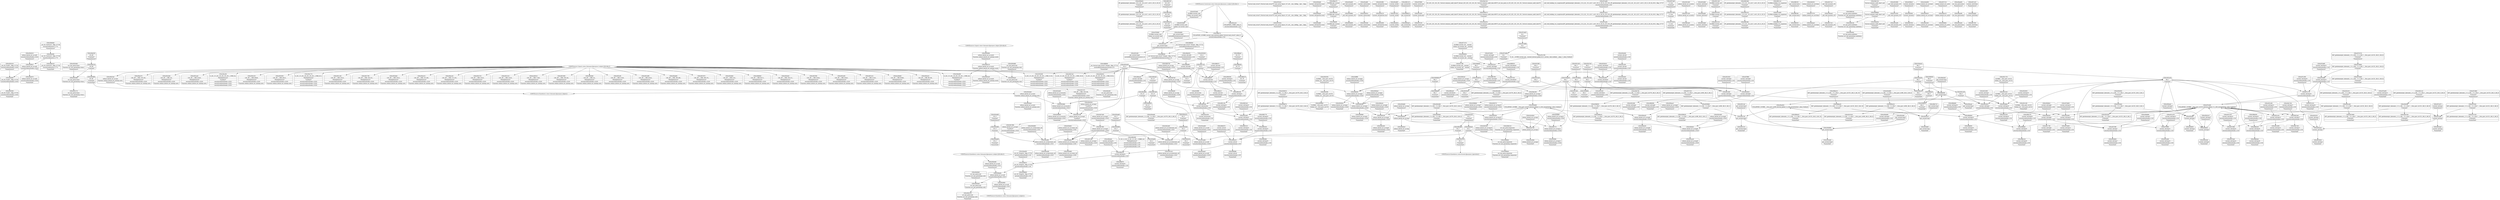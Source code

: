digraph {
	CE0x3f39dc0 [shape=record,shape=Mrecord,label="{CE0x3f39dc0|i8*_getelementptr_inbounds_(_45_x_i8_,_45_x_i8_*_.str12,_i32_0,_i32_0)|*Constant*|*SummSink*}"]
	CE0x3f39a10 [shape=record,shape=Mrecord,label="{CE0x3f39a10|i32_218|*Constant*|*SummSink*}"]
	CE0x3f7be60 [shape=record,shape=Mrecord,label="{CE0x3f7be60|current_sid:tmp15|security/selinux/hooks.c,218|*SummSink*}"]
	CE0x3f78350 [shape=record,shape=Mrecord,label="{CE0x3f78350|%struct.task_struct*_(%struct.task_struct**)*_asm_movq_%gs:$_1:P_,$0_,_r,im,_dirflag_,_fpsr_,_flags_|*SummSink*}"]
	CE0x3f8d430 [shape=record,shape=Mrecord,label="{CE0x3f8d430|current_sid:tmp18|security/selinux/hooks.c,218|*SummSource*}"]
	CE0x4c494d0 [shape=record,shape=Mrecord,label="{CE0x4c494d0|128:_i8*,_:_CRE_80,88_|*MultipleSource*|security/selinux/hooks.c,3520|Function::selinux_kernel_act_as&Arg::new::}"]
	CE0x3f47ad0 [shape=record,shape=Mrecord,label="{CE0x3f47ad0|selinux_kernel_act_as:tmp3|security/selinux/hooks.c,3520|*SummSink*}"]
	CE0x3f50900 [shape=record,shape=Mrecord,label="{CE0x3f50900|selinux_kernel_act_as:secid|Function::selinux_kernel_act_as&Arg::secid::|*SummSource*}"]
	CE0x3f30ea0 [shape=record,shape=Mrecord,label="{CE0x3f30ea0|current_sid:land.lhs.true2}"]
	CE0x3f386b0 [shape=record,shape=Mrecord,label="{CE0x3f386b0|selinux_kernel_act_as:tmp7|security/selinux/hooks.c,3528|*SummSink*}"]
	CE0x3f7ca90 [shape=record,shape=Mrecord,label="{CE0x3f7ca90|current_sid:tmp}"]
	CE0x3f2d880 [shape=record,shape=Mrecord,label="{CE0x3f2d880|i64_5|*Constant*|*SummSink*}"]
	CE0x3f91530 [shape=record,shape=Mrecord,label="{CE0x3f91530|current_sid:tmp21|security/selinux/hooks.c,218|*SummSink*}"]
	CE0x3f58490 [shape=record,shape=Mrecord,label="{CE0x3f58490|current_sid:tmp5|security/selinux/hooks.c,218|*SummSink*}"]
	CE0x3f389e0 [shape=record,shape=Mrecord,label="{CE0x3f389e0|selinux_kernel_act_as:security|security/selinux/hooks.c,3520|*SummSink*}"]
	CE0x3f8e690 [shape=record,shape=Mrecord,label="{CE0x3f8e690|current_sid:call4|security/selinux/hooks.c,218}"]
	CE0x3f342c0 [shape=record,shape=Mrecord,label="{CE0x3f342c0|128:_i8*,_:_CRE_96,104_|*MultipleSource*|security/selinux/hooks.c,3520|Function::selinux_kernel_act_as&Arg::new::}"]
	CE0x3f4fff0 [shape=record,shape=Mrecord,label="{CE0x3f4fff0|selinux_kernel_act_as:tmp4|security/selinux/hooks.c,3528|*SummSource*}"]
	CE0x3f2d3d0 [shape=record,shape=Mrecord,label="{CE0x3f2d3d0|get_current:tmp3|*SummSource*}"]
	CE0x3f45950 [shape=record,shape=Mrecord,label="{CE0x3f45950|selinux_kernel_act_as:tmp2|*LoadInst*|security/selinux/hooks.c,3520|*SummSource*}"]
	CE0x3f8ee70 [shape=record,shape=Mrecord,label="{CE0x3f8ee70|GLOBAL:get_current|*Constant*|*SummSource*}"]
	CE0x3f31d90 [shape=record,shape=Mrecord,label="{CE0x3f31d90|128:_i8*,_:_CRE_40,44_|*MultipleSource*|security/selinux/hooks.c,3520|Function::selinux_kernel_act_as&Arg::new::}"]
	CE0x3f5d8b0 [shape=record,shape=Mrecord,label="{CE0x3f5d8b0|_call_void_mcount()_#3}"]
	CE0x3f4d150 [shape=record,shape=Mrecord,label="{CE0x3f4d150|i16_48|*Constant*}"]
	CE0x3f77e70 [shape=record,shape=Mrecord,label="{CE0x3f77e70|GLOBAL:current_sid.__warned|Global_var:current_sid.__warned|*SummSource*}"]
	CE0x3f35430 [shape=record,shape=Mrecord,label="{CE0x3f35430|i32_1|*Constant*|*SummSource*}"]
	CE0x3f35780 [shape=record,shape=Mrecord,label="{CE0x3f35780|selinux_kernel_act_as:tmp2|*LoadInst*|security/selinux/hooks.c,3520}"]
	CE0x3f29910 [shape=record,shape=Mrecord,label="{CE0x3f29910|current_sid:do.body}"]
	CE0x3f423a0 [shape=record,shape=Mrecord,label="{CE0x3f423a0|current_sid:tmp17|security/selinux/hooks.c,218}"]
	CE0x3f84380 [shape=record,shape=Mrecord,label="{CE0x3f84380|0:_i32,_4:_i32,_8:_i32,_12:_i32,_:_CMRE_4,8_|*MultipleSource*|security/selinux/hooks.c,218|security/selinux/hooks.c,218|security/selinux/hooks.c,220}"]
	CE0x3f35170 [shape=record,shape=Mrecord,label="{CE0x3f35170|avc_has_perm:tclass|Function::avc_has_perm&Arg::tclass::|*SummSink*}"]
	CE0x3f385a0 [shape=record,shape=Mrecord,label="{CE0x3f385a0|selinux_kernel_act_as:tmp7|security/selinux/hooks.c,3528|*SummSource*}"]
	CE0x3f916a0 [shape=record,shape=Mrecord,label="{CE0x3f916a0|current_sid:security|security/selinux/hooks.c,218}"]
	CE0x3f3a6d0 [shape=record,shape=Mrecord,label="{CE0x3f3a6d0|128:_i8*,_:_CRE_160,168_|*MultipleSource*|security/selinux/hooks.c,3520|Function::selinux_kernel_act_as&Arg::new::}"]
	CE0x3f2cf10 [shape=record,shape=Mrecord,label="{CE0x3f2cf10|i64*_getelementptr_inbounds_(_11_x_i64_,_11_x_i64_*___llvm_gcov_ctr125,_i64_0,_i64_6)|*Constant*|*SummSource*}"]
	CE0x3fbd5d0 [shape=record,shape=Mrecord,label="{CE0x3fbd5d0|get_current:tmp1|*SummSource*}"]
	CE0x3f53e70 [shape=record,shape=Mrecord,label="{CE0x3f53e70|current_sid:land.lhs.true}"]
	CE0x3f54090 [shape=record,shape=Mrecord,label="{CE0x3f54090|current_sid:land.lhs.true|*SummSink*}"]
	CE0x3f57fc0 [shape=record,shape=Mrecord,label="{CE0x3f57fc0|current_sid:bb}"]
	CE0x3f2bbf0 [shape=record,shape=Mrecord,label="{CE0x3f2bbf0|i32_3|*Constant*|*SummSink*}"]
	CE0x3f514c0 [shape=record,shape=Mrecord,label="{CE0x3f514c0|GLOBAL:__llvm_gcov_ctr125|Global_var:__llvm_gcov_ctr125}"]
	CE0x3f51720 [shape=record,shape=Mrecord,label="{CE0x3f51720|GLOBAL:__llvm_gcov_ctr125|Global_var:__llvm_gcov_ctr125|*SummSource*}"]
	CE0x3f7d720 [shape=record,shape=Mrecord,label="{CE0x3f7d720|i64*_getelementptr_inbounds_(_11_x_i64_,_11_x_i64_*___llvm_gcov_ctr125,_i64_0,_i64_8)|*Constant*|*SummSource*}"]
	CE0x3f8fae0 [shape=record,shape=Mrecord,label="{CE0x3f8fae0|i32_78|*Constant*|*SummSource*}"]
	CE0x3f85120 [shape=record,shape=Mrecord,label="{CE0x3f85120|get_current:bb|*SummSource*}"]
	CE0x3f7f060 [shape=record,shape=Mrecord,label="{CE0x3f7f060|current_sid:do.end|*SummSource*}"]
	CE0x3f8dfa0 [shape=record,shape=Mrecord,label="{CE0x3f8dfa0|current_sid:tmp20|security/selinux/hooks.c,218}"]
	CE0x3f53130 [shape=record,shape=Mrecord,label="{CE0x3f53130|get_current:tmp2}"]
	CE0x3f84610 [shape=record,shape=Mrecord,label="{CE0x3f84610|get_current:bb}"]
	CE0x3f50a30 [shape=record,shape=Mrecord,label="{CE0x3f50a30|selinux_kernel_act_as:secid|Function::selinux_kernel_act_as&Arg::secid::|*SummSink*}"]
	CE0x3f83e20 [shape=record,shape=Mrecord,label="{CE0x3f83e20|current_sid:sid|security/selinux/hooks.c,220}"]
	CE0x3f37bd0 [shape=record,shape=Mrecord,label="{CE0x3f37bd0|current_sid:tmp14|security/selinux/hooks.c,218|*SummSink*}"]
	CE0x3f42a60 [shape=record,shape=Mrecord,label="{CE0x3f42a60|selinux_kernel_act_as:sockcreate_sid|security/selinux/hooks.c,3532|*SummSource*}"]
	CE0x3f33eb0 [shape=record,shape=Mrecord,label="{CE0x3f33eb0|selinux_kernel_act_as:new|Function::selinux_kernel_act_as&Arg::new::}"]
	CE0x3f47870 [shape=record,shape=Mrecord,label="{CE0x3f47870|128:_i8*,_:_CRE_168,176_|*MultipleSource*|security/selinux/hooks.c,3520|Function::selinux_kernel_act_as&Arg::new::}"]
	CE0x3f538e0 [shape=record,shape=Mrecord,label="{CE0x3f538e0|i64_3|*Constant*}"]
	CE0x3f7cb70 [shape=record,shape=Mrecord,label="{CE0x3f7cb70|current_sid:tmp|*SummSource*}"]
	CE0x3f24640 [shape=record,shape=Mrecord,label="{CE0x3f24640|128:_i8*,_:_CRE_8,16_|*MultipleSource*|security/selinux/hooks.c,3520|Function::selinux_kernel_act_as&Arg::new::}"]
	CE0x3f8eaa0 [shape=record,shape=Mrecord,label="{CE0x3f8eaa0|current_sid:call4|security/selinux/hooks.c,218|*SummSink*}"]
	CE0x3f7bd80 [shape=record,shape=Mrecord,label="{CE0x3f7bd80|current_sid:tmp15|security/selinux/hooks.c,218}"]
	CE0x3f421c0 [shape=record,shape=Mrecord,label="{CE0x3f421c0|i64*_getelementptr_inbounds_(_11_x_i64_,_11_x_i64_*___llvm_gcov_ctr125,_i64_0,_i64_9)|*Constant*|*SummSource*}"]
	CE0x3f832e0 [shape=record,shape=Mrecord,label="{CE0x3f832e0|current_sid:tmp22|security/selinux/hooks.c,218|*SummSource*}"]
	CE0x3f525c0 [shape=record,shape=Mrecord,label="{CE0x3f525c0|current_sid:tmp8|security/selinux/hooks.c,218}"]
	CE0x3f35060 [shape=record,shape=Mrecord,label="{CE0x3f35060|avc_has_perm:tclass|Function::avc_has_perm&Arg::tclass::}"]
	CE0x3fbd560 [shape=record,shape=Mrecord,label="{CE0x3fbd560|get_current:tmp1}"]
	CE0x3f38820 [shape=record,shape=Mrecord,label="{CE0x3f38820|i64*_getelementptr_inbounds_(_5_x_i64_,_5_x_i64_*___llvm_gcov_ctr276,_i64_0,_i64_3)|*Constant*}"]
	CE0x3f79e60 [shape=record,shape=Mrecord,label="{CE0x3f79e60|current_sid:tmp11|security/selinux/hooks.c,218|*SummSink*}"]
	CE0x3f8d6e0 [shape=record,shape=Mrecord,label="{CE0x3f8d6e0|current_sid:tmp19|security/selinux/hooks.c,218}"]
	CE0x3f5dd00 [shape=record,shape=Mrecord,label="{CE0x3f5dd00|get_current:tmp4|./arch/x86/include/asm/current.h,14|*SummSource*}"]
	CE0x3f4f7d0 [shape=record,shape=Mrecord,label="{CE0x3f4f7d0|selinux_kernel_act_as:cmp|security/selinux/hooks.c,3528}"]
	CE0x3f4a7e0 [shape=record,shape=Mrecord,label="{CE0x3f4a7e0|i32_(i32,_i32,_i16,_i32,_%struct.common_audit_data*)*_bitcast_(i32_(i32,_i32,_i16,_i32,_%struct.common_audit_data.495*)*_avc_has_perm_to_i32_(i32,_i32,_i16,_i32,_%struct.common_audit_data*)*)|*Constant*|*SummSource*}"]
	CE0x3f5f880 [shape=record,shape=Mrecord,label="{CE0x3f5f880|selinux_kernel_act_as:tmp11|security/selinux/hooks.c,3534|*SummSource*}"]
	CE0x3f5f270 [shape=record,shape=Mrecord,label="{CE0x3f5f270|selinux_kernel_act_as:tmp10|security/selinux/hooks.c,3534|*SummSource*}"]
	CE0x3f5f200 [shape=record,shape=Mrecord,label="{CE0x3f5f200|selinux_kernel_act_as:tmp10|security/selinux/hooks.c,3534}"]
	CE0x3f50f00 [shape=record,shape=Mrecord,label="{CE0x3f50f00|selinux_kernel_act_as:call|security/selinux/hooks.c,3521|*SummSink*}"]
	CE0x3f53f90 [shape=record,shape=Mrecord,label="{CE0x3f53f90|current_sid:land.lhs.true|*SummSource*}"]
	CE0x3f80780 [shape=record,shape=Mrecord,label="{CE0x3f80780|current_sid:tmp8|security/selinux/hooks.c,218|*SummSink*}"]
	CE0x3f8e920 [shape=record,shape=Mrecord,label="{CE0x3f8e920|current_sid:call4|security/selinux/hooks.c,218|*SummSource*}"]
	CE0x3f244d0 [shape=record,shape=Mrecord,label="{CE0x3f244d0|selinux_kernel_act_as:security|security/selinux/hooks.c,3520|*SummSource*}"]
	CE0x3f7ff60 [shape=record,shape=Mrecord,label="{CE0x3f7ff60|current_sid:tmp9|security/selinux/hooks.c,218|*SummSource*}"]
	CE0x3f479f0 [shape=record,shape=Mrecord,label="{CE0x3f479f0|selinux_kernel_act_as:tmp3|security/selinux/hooks.c,3520}"]
	CE0x3f48150 [shape=record,shape=Mrecord,label="{CE0x3f48150|avc_has_perm:requested|Function::avc_has_perm&Arg::requested::|*SummSource*}"]
	CE0x3f241d0 [shape=record,shape=Mrecord,label="{CE0x3f241d0|current_sid:tmp10|security/selinux/hooks.c,218|*SummSink*}"]
	CE0x3f506b0 [shape=record,shape=Mrecord,label="{CE0x3f506b0|GLOBAL:__llvm_gcov_ctr276|Global_var:__llvm_gcov_ctr276|*SummSink*}"]
	CE0x3f5e360 [shape=record,shape=Mrecord,label="{CE0x3f5e360|current_sid:tobool|security/selinux/hooks.c,218}"]
	CE0x3f480b0 [shape=record,shape=Mrecord,label="{CE0x3f480b0|128:_i8*,_:_CRE_64,72_|*MultipleSource*|security/selinux/hooks.c,3520|Function::selinux_kernel_act_as&Arg::new::}"]
	CE0x3f29150 [shape=record,shape=Mrecord,label="{CE0x3f29150|_ret_i32_%call1,_!dbg_!27735|security/selinux/hooks.c,3534|*SummSource*}"]
	CE0x3f56680 [shape=record,shape=Mrecord,label="{CE0x3f56680|current_sid:tmp7|security/selinux/hooks.c,218|*SummSource*}"]
	CE0x3f7ae10 [shape=record,shape=Mrecord,label="{CE0x3f7ae10|_call_void_lockdep_rcu_suspicious(i8*_getelementptr_inbounds_(_25_x_i8_,_25_x_i8_*_.str3,_i32_0,_i32_0),_i32_218,_i8*_getelementptr_inbounds_(_45_x_i8_,_45_x_i8_*_.str12,_i32_0,_i32_0))_#10,_!dbg_!27727|security/selinux/hooks.c,218}"]
	CE0x3f37ed0 [shape=record,shape=Mrecord,label="{CE0x3f37ed0|i1_true|*Constant*|*SummSource*}"]
	CE0x3f55d10 [shape=record,shape=Mrecord,label="{CE0x3f55d10|get_current:tmp}"]
	CE0x3f45eb0 [shape=record,shape=Mrecord,label="{CE0x3f45eb0|selinux_kernel_act_as:entry|*SummSink*}"]
	CE0x3f53610 [shape=record,shape=Mrecord,label="{CE0x3f53610|current_sid:tobool|security/selinux/hooks.c,218|*SummSource*}"]
	CE0x3f4faf0 [shape=record,shape=Mrecord,label="{CE0x3f4faf0|selinux_kernel_act_as:cmp|security/selinux/hooks.c,3528|*SummSink*}"]
	CE0x530ac30 [shape=record,shape=Mrecord,label="{CE0x530ac30|i64_1|*Constant*|*SummSink*}"]
	CE0x3f53dd0 [shape=record,shape=Mrecord,label="{CE0x3f53dd0|current_sid:if.end|*SummSink*}"]
	CE0x3f4e590 [shape=record,shape=Mrecord,label="{CE0x3f4e590|selinux_kernel_act_as:tmp7|security/selinux/hooks.c,3528}"]
	CE0x3f23950 [shape=record,shape=Mrecord,label="{CE0x3f23950|current_sid:tmp1|*SummSink*}"]
	CE0x3f4ca80 [shape=record,shape=Mrecord,label="{CE0x3f4ca80|i32_22|*Constant*}"]
	CE0x3f53870 [shape=record,shape=Mrecord,label="{CE0x3f53870|i64_2|*Constant*}"]
	CE0x3f782c0 [shape=record,shape=Mrecord,label="{CE0x3f782c0|%struct.task_struct*_(%struct.task_struct**)*_asm_movq_%gs:$_1:P_,$0_,_r,im,_dirflag_,_fpsr_,_flags_|*SummSource*}"]
	CE0x3f511d0 [shape=record,shape=Mrecord,label="{CE0x3f511d0|GLOBAL:current_sid|*Constant*|*SummSource*}"]
	CE0x3f819d0 [shape=record,shape=Mrecord,label="{CE0x3f819d0|i8*_getelementptr_inbounds_(_25_x_i8_,_25_x_i8_*_.str3,_i32_0,_i32_0)|*Constant*|*SummSource*}"]
	CE0x3f7a130 [shape=record,shape=Mrecord,label="{CE0x3f7a130|current_sid:tmp12|security/selinux/hooks.c,218|*SummSource*}"]
	CE0x3f821c0 [shape=record,shape=Mrecord,label="{CE0x3f821c0|GLOBAL:lockdep_rcu_suspicious|*Constant*|*SummSource*}"]
	CE0x3f2cb80 [shape=record,shape=Mrecord,label="{CE0x3f2cb80|current_sid:tmp12|security/selinux/hooks.c,218|*SummSink*}"]
	CE0x3f35710 [shape=record,shape=Mrecord,label="{CE0x3f35710|i32_0|*Constant*|*SummSink*}"]
	CE0x3f8f230 [shape=record,shape=Mrecord,label="{CE0x3f8f230|get_current:entry|*SummSource*}"]
	CE0x3f79f90 [shape=record,shape=Mrecord,label="{CE0x3f79f90|current_sid:tmp12|security/selinux/hooks.c,218}"]
	CE0x3f4aba0 [shape=record,shape=Mrecord,label="{CE0x3f4aba0|selinux_kernel_act_as:if.then|*SummSink*}"]
	CE0x3f79d00 [shape=record,shape=Mrecord,label="{CE0x3f79d00|current_sid:tmp11|security/selinux/hooks.c,218|*SummSource*}"]
	CE0x3f2ba80 [shape=record,shape=Mrecord,label="{CE0x3f2ba80|i32_3|*Constant*|*SummSource*}"]
	CE0x3f55e30 [shape=record,shape=Mrecord,label="{CE0x3f55e30|i64_1|*Constant*}"]
	CE0x3f7f740 [shape=record,shape=Mrecord,label="{CE0x3f7f740|current_sid:tobool1|security/selinux/hooks.c,218}"]
	CE0x3f8eff0 [shape=record,shape=Mrecord,label="{CE0x3f8eff0|GLOBAL:get_current|*Constant*|*SummSink*}"]
	CE0x3f56fc0 [shape=record,shape=Mrecord,label="{CE0x3f56fc0|current_sid:tmp3}"]
	CE0x3f35510 [shape=record,shape=Mrecord,label="{CE0x3f35510|i32_1|*Constant*|*SummSink*}"]
	CE0x55e57c0 [shape=record,shape=Mrecord,label="{CE0x55e57c0|selinux_kernel_act_as:tmp1}"]
	CE0x3f380c0 [shape=record,shape=Mrecord,label="{CE0x3f380c0|i64_0|*Constant*|*SummSink*}"]
	CE0x3f83770 [shape=record,shape=Mrecord,label="{CE0x3f83770|current_sid:tmp23|security/selinux/hooks.c,218|*SummSource*}"]
	CE0x3f472c0 [shape=record,shape=Mrecord,label="{CE0x3f472c0|_call_void_mcount()_#3|*SummSink*}"]
	CE0x3f440b0 [shape=record,shape=Mrecord,label="{CE0x3f440b0|avc_has_perm:ssid|Function::avc_has_perm&Arg::ssid::|*SummSource*}"]
	CE0x3f8da30 [shape=record,shape=Mrecord,label="{CE0x3f8da30|i64*_getelementptr_inbounds_(_11_x_i64_,_11_x_i64_*___llvm_gcov_ctr125,_i64_0,_i64_10)|*Constant*}"]
	CE0x3f7ef20 [shape=record,shape=Mrecord,label="{CE0x3f7ef20|current_sid:do.end}"]
	CE0x3f4a670 [shape=record,shape=Mrecord,label="{CE0x3f4a670|selinux_kernel_act_as:call1|security/selinux/hooks.c,3524|*SummSink*}"]
	"CONST[source:0(mediator),value:2(dynamic)][purpose:{object}]"
	CE0x3f2f910 [shape=record,shape=Mrecord,label="{CE0x3f2f910|selinux_kernel_act_as:call1|security/selinux/hooks.c,3524}"]
	CE0x3f496e0 [shape=record,shape=Mrecord,label="{CE0x3f496e0|avc_has_perm:requested|Function::avc_has_perm&Arg::requested::|*SummSink*}"]
	CE0x3f4e850 [shape=record,shape=Mrecord,label="{CE0x3f4e850|%struct.common_audit_data*_null|*Constant*|*SummSink*}"]
	CE0x3f51e30 [shape=record,shape=Mrecord,label="{CE0x3f51e30|i64_0|*Constant*}"]
	CE0x3f343e0 [shape=record,shape=Mrecord,label="{CE0x3f343e0|128:_i8*,_:_CRE_104,112_|*MultipleSource*|security/selinux/hooks.c,3520|Function::selinux_kernel_act_as&Arg::new::}"]
	CE0x3f45f90 [shape=record,shape=Mrecord,label="{CE0x3f45f90|_ret_i32_%retval.0,_!dbg_!27728|security/selinux/avc.c,775}"]
	CE0x3f5e8f0 [shape=record,shape=Mrecord,label="{CE0x3f5e8f0|current_sid:bb|*SummSource*}"]
	CE0x3f7d350 [shape=record,shape=Mrecord,label="{CE0x3f7d350|i1_true|*Constant*|*SummSink*}"]
	CE0x3f23db0 [shape=record,shape=Mrecord,label="{CE0x3f23db0|GLOBAL:current_task|Global_var:current_task}"]
	CE0x3f8dec0 [shape=record,shape=Mrecord,label="{CE0x3f8dec0|i64*_getelementptr_inbounds_(_11_x_i64_,_11_x_i64_*___llvm_gcov_ctr125,_i64_0,_i64_10)|*Constant*|*SummSink*}"]
	CE0x3f464b0 [shape=record,shape=Mrecord,label="{CE0x3f464b0|_ret_i32_%retval.0,_!dbg_!27728|security/selinux/avc.c,775|*SummSource*}"]
	CE0x3f55990 [shape=record,shape=Mrecord,label="{CE0x3f55990|_call_void_mcount()_#3|*SummSource*}"]
	CE0x3f41ff0 [shape=record,shape=Mrecord,label="{CE0x3f41ff0|i64*_getelementptr_inbounds_(_11_x_i64_,_11_x_i64_*___llvm_gcov_ctr125,_i64_0,_i64_9)|*Constant*}"]
	CE0x3f5b3b0 [shape=record,shape=Mrecord,label="{CE0x3f5b3b0|i32_5|*Constant*}"]
	CE0x3f3a2a0 [shape=record,shape=Mrecord,label="{CE0x3f3a2a0|selinux_kernel_act_as:sockcreate_sid|security/selinux/hooks.c,3532|*SummSink*}"]
	CE0x3f56ee0 [shape=record,shape=Mrecord,label="{CE0x3f56ee0|current_sid:tmp2|*SummSource*}"]
	CE0x3f27070 [shape=record,shape=Mrecord,label="{CE0x3f27070|selinux_kernel_act_as:if.then}"]
	CE0x3f5b7f0 [shape=record,shape=Mrecord,label="{CE0x3f5b7f0|selinux_kernel_act_as:sockcreate_sid|security/selinux/hooks.c,3532}"]
	CE0x3f4e7e0 [shape=record,shape=Mrecord,label="{CE0x3f4e7e0|%struct.common_audit_data*_null|*Constant*|*SummSource*}"]
	CE0x3f56f50 [shape=record,shape=Mrecord,label="{CE0x3f56f50|current_sid:tmp2|*SummSink*}"]
	CE0x3f5ab00 [shape=record,shape=Mrecord,label="{CE0x3f5ab00|i32_4|*Constant*|*SummSink*}"]
	CE0x3f52050 [shape=record,shape=Mrecord,label="{CE0x3f52050|current_sid:tmp4|security/selinux/hooks.c,218|*SummSource*}"]
	CE0x3f2d7b0 [shape=record,shape=Mrecord,label="{CE0x3f2d7b0|i64_5|*Constant*|*SummSource*}"]
	CE0x3f50e90 [shape=record,shape=Mrecord,label="{CE0x3f50e90|selinux_kernel_act_as:call|security/selinux/hooks.c,3521|*SummSource*}"]
	CE0x3f47f00 [shape=record,shape=Mrecord,label="{CE0x3f47f00|128:_i8*,_:_CRE_56,64_|*MultipleSource*|security/selinux/hooks.c,3520|Function::selinux_kernel_act_as&Arg::new::}"]
	CE0x3f4d4a0 [shape=record,shape=Mrecord,label="{CE0x3f4d4a0|i32_1|*Constant*}"]
	CE0x3f5bfc0 [shape=record,shape=Mrecord,label="{CE0x3f5bfc0|selinux_kernel_act_as:tmp9|security/selinux/hooks.c,3529}"]
	CE0x3f7a9d0 [shape=record,shape=Mrecord,label="{CE0x3f7a9d0|i8_1|*Constant*|*SummSink*}"]
	CE0x3f44210 [shape=record,shape=Mrecord,label="{CE0x3f44210|selinux_kernel_act_as:secid|Function::selinux_kernel_act_as&Arg::secid::}"]
	CE0x3f7a850 [shape=record,shape=Mrecord,label="{CE0x3f7a850|i8_1|*Constant*|*SummSource*}"]
	CE0x3f91440 [shape=record,shape=Mrecord,label="{CE0x3f91440|i32_22|*Constant*}"]
	CE0x3f5d3d0 [shape=record,shape=Mrecord,label="{CE0x3f5d3d0|current_sid:tmp3|*SummSink*}"]
	CE0x3f8f180 [shape=record,shape=Mrecord,label="{CE0x3f8f180|get_current:entry}"]
	CE0x3f84c50 [shape=record,shape=Mrecord,label="{CE0x3f84c50|current_sid:tmp24|security/selinux/hooks.c,220}"]
	CE0x3f7a350 [shape=record,shape=Mrecord,label="{CE0x3f7a350|_call_void_mcount()_#3}"]
	CE0x3f2dbf0 [shape=record,shape=Mrecord,label="{CE0x3f2dbf0|get_current:tmp|*SummSink*}"]
	CE0x3f2a6f0 [shape=record,shape=Mrecord,label="{CE0x3f2a6f0|current_sid:do.body|*SummSource*}"]
	CE0x3f32e00 [shape=record,shape=Mrecord,label="{CE0x3f32e00|128:_i8*,_:_CRE_36,40_|*MultipleSource*|security/selinux/hooks.c,3520|Function::selinux_kernel_act_as&Arg::new::}"]
	CE0x3f53540 [shape=record,shape=Mrecord,label="{CE0x3f53540|current_sid:tobool|security/selinux/hooks.c,218|*SummSink*}"]
	CE0x3f4c600 [shape=record,shape=Mrecord,label="{CE0x3f4c600|4:_i32,_12:_i32,_16:_i32,_20:_i32,_:_CME_4,8_|*MultipleSource*|*LoadInst*|security/selinux/hooks.c,3520|security/selinux/hooks.c,3520|security/selinux/hooks.c,3529}"]
	CE0x3f5af90 [shape=record,shape=Mrecord,label="{CE0x3f5af90|selinux_kernel_act_as:keycreate_sid|security/selinux/hooks.c,3531}"]
	CE0x3f36870 [shape=record,shape=Mrecord,label="{CE0x3f36870|i64*_getelementptr_inbounds_(_5_x_i64_,_5_x_i64_*___llvm_gcov_ctr276,_i64_0,_i64_0)|*Constant*}"]
	CE0x3f38b60 [shape=record,shape=Mrecord,label="{CE0x3f38b60|_ret_i32_%tmp24,_!dbg_!27742|security/selinux/hooks.c,220|*SummSink*}"]
	"CONST[source:2(external),value:2(dynamic)][purpose:{subject}][SrcIdx:1]"
	"CONST[source:0(mediator),value:0(static)][purpose:{operation}]"
	CE0x3f530c0 [shape=record,shape=Mrecord,label="{CE0x3f530c0|i64_4|*Constant*|*SummSink*}"]
	CE0x3f78090 [shape=record,shape=Mrecord,label="{CE0x3f78090|GLOBAL:current_task|Global_var:current_task|*SummSink*}"]
	CE0x3f4d330 [shape=record,shape=Mrecord,label="{CE0x3f4d330|i16_48|*Constant*|*SummSource*}"]
	CE0x3f36ea0 [shape=record,shape=Mrecord,label="{CE0x3f36ea0|get_current:tmp1|*SummSink*}"]
	CE0x3f49840 [shape=record,shape=Mrecord,label="{CE0x3f49840|%struct.common_audit_data*_null|*Constant*}"]
	CE0x3f52f90 [shape=record,shape=Mrecord,label="{CE0x3f52f90|i64_4|*Constant*|*SummSource*}"]
	CE0x3f54950 [shape=record,shape=Mrecord,label="{CE0x3f54950|i64*_getelementptr_inbounds_(_11_x_i64_,_11_x_i64_*___llvm_gcov_ctr125,_i64_0,_i64_1)|*Constant*|*SummSource*}"]
	CE0x3f384a0 [shape=record,shape=Mrecord,label="{CE0x3f384a0|selinux_kernel_act_as:tmp5|security/selinux/hooks.c,3528|*SummSource*}"]
	CE0x3f39d50 [shape=record,shape=Mrecord,label="{CE0x3f39d50|i8*_getelementptr_inbounds_(_45_x_i8_,_45_x_i8_*_.str12,_i32_0,_i32_0)|*Constant*|*SummSource*}"]
	CE0x3f53350 [shape=record,shape=Mrecord,label="{CE0x3f53350|i64*_getelementptr_inbounds_(_2_x_i64_,_2_x_i64_*___llvm_gcov_ctr98,_i64_0,_i64_0)|*Constant*|*SummSink*}"]
	CE0x3f29ff0 [shape=record,shape=Mrecord,label="{CE0x3f29ff0|current_sid:security|security/selinux/hooks.c,218|*SummSource*}"]
	CE0x3f5da90 [shape=record,shape=Mrecord,label="{CE0x3f5da90|_call_void_mcount()_#3|*SummSource*}"]
	CE0x3f7f130 [shape=record,shape=Mrecord,label="{CE0x3f7f130|current_sid:do.end|*SummSink*}"]
	CE0x3f7ab00 [shape=record,shape=Mrecord,label="{CE0x3f7ab00|GLOBAL:lockdep_rcu_suspicious|*Constant*}"]
	CE0x3f51800 [shape=record,shape=Mrecord,label="{CE0x3f51800|current_sid:tmp5|security/selinux/hooks.c,218|*SummSource*}"]
	"CONST[source:1(input),value:2(dynamic)][purpose:{object}][SrcIdx:0]"
	CE0x3f7e790 [shape=record,shape=Mrecord,label="{CE0x3f7e790|0:_i8,_:_GCMR_current_sid.__warned_internal_global_i8_0,_section_.data.unlikely_,_align_1:_elem_0:default:}"]
	CE0x3f82520 [shape=record,shape=Mrecord,label="{CE0x3f82520|i32_218|*Constant*|*SummSource*}"]
	CE0x3f34b80 [shape=record,shape=Mrecord,label="{CE0x3f34b80|COLLAPSED:_GCMRE___llvm_gcov_ctr276_internal_global_5_x_i64_zeroinitializer:_elem_0:default:}"]
	CE0x3f47e10 [shape=record,shape=Mrecord,label="{CE0x3f47e10|128:_i8*,_:_CRE_52,56_|*MultipleSource*|security/selinux/hooks.c,3520|Function::selinux_kernel_act_as&Arg::new::}"]
	CE0x55e5960 [shape=record,shape=Mrecord,label="{CE0x55e5960|selinux_kernel_act_as:tmp1|*SummSink*}"]
	CE0x3f8e120 [shape=record,shape=Mrecord,label="{CE0x3f8e120|current_sid:tmp20|security/selinux/hooks.c,218|*SummSource*}"]
	CE0x3f8f320 [shape=record,shape=Mrecord,label="{CE0x3f8f320|get_current:entry|*SummSink*}"]
	CE0x3f7e950 [shape=record,shape=Mrecord,label="{CE0x3f7e950|current_sid:tmp8|security/selinux/hooks.c,218|*SummSource*}"]
	CE0x3f453a0 [shape=record,shape=Mrecord,label="{CE0x3f453a0|selinux_kernel_act_as:new|Function::selinux_kernel_act_as&Arg::new::|*SummSource*}"]
	CE0x3f83f80 [shape=record,shape=Mrecord,label="{CE0x3f83f80|current_sid:sid|security/selinux/hooks.c,220|*SummSink*}"]
	CE0x3f39560 [shape=record,shape=Mrecord,label="{CE0x3f39560|current_sid:entry}"]
	CE0x3f2aee0 [shape=record,shape=Mrecord,label="{CE0x3f2aee0|selinux_kernel_act_as:sid2|security/selinux/hooks.c,3529|*SummSink*}"]
	CE0x3f37a50 [shape=record,shape=Mrecord,label="{CE0x3f37a50|current_sid:tmp14|security/selinux/hooks.c,218|*SummSource*}"]
	CE0x3f26e50 [shape=record,shape=Mrecord,label="{CE0x3f26e50|selinux_kernel_act_as:if.end}"]
	CE0x3f500c0 [shape=record,shape=Mrecord,label="{CE0x3f500c0|selinux_kernel_act_as:tmp4|security/selinux/hooks.c,3528|*SummSink*}"]
	CE0x3f51d50 [shape=record,shape=Mrecord,label="{CE0x3f51d50|i64_3|*Constant*|*SummSource*}"]
	CE0x3f37880 [shape=record,shape=Mrecord,label="{CE0x3f37880|current_sid:tmp14|security/selinux/hooks.c,218}"]
	CE0x3f38050 [shape=record,shape=Mrecord,label="{CE0x3f38050|i64_0|*Constant*|*SummSource*}"]
	CE0x3f2bf50 [shape=record,shape=Mrecord,label="{CE0x3f2bf50|selinux_kernel_act_as:create_sid|security/selinux/hooks.c,3530}"]
	CE0x3f5b550 [shape=record,shape=Mrecord,label="{CE0x3f5b550|i32_5|*Constant*|*SummSink*}"]
	CE0x3f55ac0 [shape=record,shape=Mrecord,label="{CE0x3f55ac0|get_current:tmp4|./arch/x86/include/asm/current.h,14}"]
	CE0x3f90300 [shape=record,shape=Mrecord,label="{CE0x3f90300|current_sid:tmp21|security/selinux/hooks.c,218|*SummSource*}"]
	CE0x3f36b20 [shape=record,shape=Mrecord,label="{CE0x3f36b20|i64*_getelementptr_inbounds_(_2_x_i64_,_2_x_i64_*___llvm_gcov_ctr98,_i64_0,_i64_1)|*Constant*|*SummSink*}"]
	CE0x3f462e0 [shape=record,shape=Mrecord,label="{CE0x3f462e0|avc_has_perm:auditdata|Function::avc_has_perm&Arg::auditdata::|*SummSource*}"]
	CE0x3f5a960 [shape=record,shape=Mrecord,label="{CE0x3f5a960|i32_4|*Constant*}"]
	CE0x3f8fc00 [shape=record,shape=Mrecord,label="{CE0x3f8fc00|current_sid:cred|security/selinux/hooks.c,218}"]
	CE0x3f58550 [shape=record,shape=Mrecord,label="{CE0x3f58550|current_sid:tmp6|security/selinux/hooks.c,218}"]
	CE0x3f80910 [shape=record,shape=Mrecord,label="{CE0x3f80910|current_sid:tobool1|security/selinux/hooks.c,218|*SummSource*}"]
	CE0x3f8e2c0 [shape=record,shape=Mrecord,label="{CE0x3f8e2c0|current_sid:tmp20|security/selinux/hooks.c,218|*SummSink*}"]
	CE0x3f82230 [shape=record,shape=Mrecord,label="{CE0x3f82230|GLOBAL:lockdep_rcu_suspicious|*Constant*|*SummSink*}"]
	CE0x3f77ff0 [shape=record,shape=Mrecord,label="{CE0x3f77ff0|GLOBAL:current_sid.__warned|Global_var:current_sid.__warned|*SummSink*}"]
	CE0x3f23eb0 [shape=record,shape=Mrecord,label="{CE0x3f23eb0|GLOBAL:current_task|Global_var:current_task|*SummSource*}"]
	CE0x3f55a00 [shape=record,shape=Mrecord,label="{CE0x3f55a00|_call_void_mcount()_#3|*SummSink*}"]
	CE0x3f38340 [shape=record,shape=Mrecord,label="{CE0x3f38340|selinux_kernel_act_as:tmp5|security/selinux/hooks.c,3528}"]
	CE0x3f2ad60 [shape=record,shape=Mrecord,label="{CE0x3f2ad60|selinux_kernel_act_as:sid2|security/selinux/hooks.c,3529}"]
	CE0x3f2a1e0 [shape=record,shape=Mrecord,label="{CE0x3f2a1e0|COLLAPSED:_CMRE:_elem_0::|security/selinux/hooks.c,218}"]
	CE0x3f78120 [shape=record,shape=Mrecord,label="{CE0x3f78120|%struct.task_struct*_(%struct.task_struct**)*_asm_movq_%gs:$_1:P_,$0_,_r,im,_dirflag_,_fpsr_,_flags_}"]
	CE0x3f42d60 [shape=record,shape=Mrecord,label="{CE0x3f42d60|i64*_getelementptr_inbounds_(_5_x_i64_,_5_x_i64_*___llvm_gcov_ctr276,_i64_0,_i64_4)|*Constant*}"]
	CE0x3f34bf0 [shape=record,shape=Mrecord,label="{CE0x3f34bf0|selinux_kernel_act_as:tmp|*SummSource*}"]
	CE0x3f2b090 [shape=record,shape=Mrecord,label="{CE0x3f2b090|i32_3|*Constant*}"]
	CE0x3f8df30 [shape=record,shape=Mrecord,label="{CE0x3f8df30|current_sid:tmp19|security/selinux/hooks.c,218|*SummSink*}"]
	CE0x3f2b560 [shape=record,shape=Mrecord,label="{CE0x3f2b560|4:_i32,_12:_i32,_16:_i32,_20:_i32,_:_CME_12,16_|*MultipleSource*|*LoadInst*|security/selinux/hooks.c,3520|security/selinux/hooks.c,3520|security/selinux/hooks.c,3529}"]
	CE0x3f4a370 [shape=record,shape=Mrecord,label="{CE0x3f4a370|128:_i8*,_:_CRE_120,128_|*MultipleSource*|security/selinux/hooks.c,3520|Function::selinux_kernel_act_as&Arg::new::}"]
	CE0x3f7c510 [shape=record,shape=Mrecord,label="{CE0x3f7c510|current_sid:tmp16|security/selinux/hooks.c,218|*SummSink*}"]
	CE0x3f35950 [shape=record,shape=Mrecord,label="{CE0x3f35950|i32_0|*Constant*|*SummSource*}"]
	CE0x3f2b7a0 [shape=record,shape=Mrecord,label="{CE0x3f2b7a0|4:_i32,_12:_i32,_16:_i32,_20:_i32,_:_CME_16,20_|*MultipleSource*|*LoadInst*|security/selinux/hooks.c,3520|security/selinux/hooks.c,3520|security/selinux/hooks.c,3529}"]
	CE0x3f396c0 [shape=record,shape=Mrecord,label="{CE0x3f396c0|current_sid:entry|*SummSource*}"]
	CE0x3f39780 [shape=record,shape=Mrecord,label="{CE0x3f39780|current_sid:entry|*SummSink*}"]
	CE0x3f84710 [shape=record,shape=Mrecord,label="{CE0x3f84710|get_current:tmp|*SummSource*}"]
	CE0x3f24050 [shape=record,shape=Mrecord,label="{CE0x3f24050|current_sid:tmp10|security/selinux/hooks.c,218|*SummSource*}"]
	CE0x3f81d10 [shape=record,shape=Mrecord,label="{CE0x3f81d10|i8*_getelementptr_inbounds_(_25_x_i8_,_25_x_i8_*_.str3,_i32_0,_i32_0)|*Constant*}"]
	CE0x3f50500 [shape=record,shape=Mrecord,label="{CE0x3f50500|GLOBAL:__llvm_gcov_ctr276|Global_var:__llvm_gcov_ctr276|*SummSource*}"]
	CE0x3f2bfe0 [shape=record,shape=Mrecord,label="{CE0x3f2bfe0|selinux_kernel_act_as:create_sid|security/selinux/hooks.c,3530|*SummSource*}"]
	CE0x3f7ae80 [shape=record,shape=Mrecord,label="{CE0x3f7ae80|_call_void_lockdep_rcu_suspicious(i8*_getelementptr_inbounds_(_25_x_i8_,_25_x_i8_*_.str3,_i32_0,_i32_0),_i32_218,_i8*_getelementptr_inbounds_(_45_x_i8_,_45_x_i8_*_.str12,_i32_0,_i32_0))_#10,_!dbg_!27727|security/selinux/hooks.c,218|*SummSource*}"]
	CE0x3f7aef0 [shape=record,shape=Mrecord,label="{CE0x3f7aef0|_call_void_lockdep_rcu_suspicious(i8*_getelementptr_inbounds_(_25_x_i8_,_25_x_i8_*_.str3,_i32_0,_i32_0),_i32_218,_i8*_getelementptr_inbounds_(_45_x_i8_,_45_x_i8_*_.str12,_i32_0,_i32_0))_#10,_!dbg_!27727|security/selinux/hooks.c,218|*SummSink*}"]
	CE0x3f47980 [shape=record,shape=Mrecord,label="{CE0x3f47980|selinux_kernel_act_as:tmp2|*LoadInst*|security/selinux/hooks.c,3520|*SummSink*}"]
	CE0x3f52d20 [shape=record,shape=Mrecord,label="{CE0x3f52d20|i64_4|*Constant*}"]
	CE0x3f5bb30 [shape=record,shape=Mrecord,label="{CE0x3f5bb30|selinux_kernel_act_as:tmp8|security/selinux/hooks.c,3529|*SummSink*}"]
	CE0x3f245d0 [shape=record,shape=Mrecord,label="{CE0x3f245d0|128:_i8*,_:_CRE_4,8_|*MultipleSource*|security/selinux/hooks.c,3520|Function::selinux_kernel_act_as&Arg::new::}"]
	CE0x3f24300 [shape=record,shape=Mrecord,label="{CE0x3f24300|current_sid:tmp11|security/selinux/hooks.c,218}"]
	CE0x3f39810 [shape=record,shape=Mrecord,label="{CE0x3f39810|_ret_i32_%tmp24,_!dbg_!27742|security/selinux/hooks.c,220}"]
	CE0x3f8f690 [shape=record,shape=Mrecord,label="{CE0x3f8f690|_ret_%struct.task_struct*_%tmp4,_!dbg_!27714|./arch/x86/include/asm/current.h,14|*SummSink*}"]
	CE0x3f427d0 [shape=record,shape=Mrecord,label="{CE0x3f427d0|current_sid:tmp17|security/selinux/hooks.c,218|*SummSink*}"]
	CE0x3f31ea0 [shape=record,shape=Mrecord,label="{CE0x3f31ea0|128:_i8*,_:_CRE_44,48_|*MultipleSource*|security/selinux/hooks.c,3520|Function::selinux_kernel_act_as&Arg::new::}"]
	CE0x3f53d60 [shape=record,shape=Mrecord,label="{CE0x3f53d60|current_sid:if.end|*SummSource*}"]
	CE0x3f33e40 [shape=record,shape=Mrecord,label="{CE0x3f33e40|i32_0|*Constant*}"]
	CE0x3f35880 [shape=record,shape=Mrecord,label="{CE0x3f35880|selinux_kernel_act_as:security|security/selinux/hooks.c,3520}"]
	CE0x3f4ac10 [shape=record,shape=Mrecord,label="{CE0x3f4ac10|selinux_kernel_act_as:bb}"]
	CE0x3f38e60 [shape=record,shape=Mrecord,label="{CE0x3f38e60|selinux_kernel_act_as:call|security/selinux/hooks.c,3521}"]
	CE0x3f39c90 [shape=record,shape=Mrecord,label="{CE0x3f39c90|i8*_getelementptr_inbounds_(_45_x_i8_,_45_x_i8_*_.str12,_i32_0,_i32_0)|*Constant*}"]
	CE0x3f4ab00 [shape=record,shape=Mrecord,label="{CE0x3f4ab00|avc_has_perm:entry|*SummSource*}"]
	CE0x3f4c4f0 [shape=record,shape=Mrecord,label="{CE0x3f4c4f0|4:_i32,_12:_i32,_16:_i32,_20:_i32,_:_CME_0,4_|*MultipleSource*|*LoadInst*|security/selinux/hooks.c,3520|security/selinux/hooks.c,3520|security/selinux/hooks.c,3529}"]
	CE0x3f7e130 [shape=record,shape=Mrecord,label="{CE0x3f7e130|i64*_getelementptr_inbounds_(_11_x_i64_,_11_x_i64_*___llvm_gcov_ctr125,_i64_0,_i64_0)|*Constant*|*SummSink*}"]
	CE0x3f2add0 [shape=record,shape=Mrecord,label="{CE0x3f2add0|selinux_kernel_act_as:sid2|security/selinux/hooks.c,3529|*SummSource*}"]
	CE0x3f83a80 [shape=record,shape=Mrecord,label="{CE0x3f83a80|i32_1|*Constant*}"]
	CE0x3f34130 [shape=record,shape=Mrecord,label="{CE0x3f34130|128:_i8*,_:_CRE_88,89_|*MultipleSource*|security/selinux/hooks.c,3520|Function::selinux_kernel_act_as&Arg::new::}"]
	CE0x3f4aa90 [shape=record,shape=Mrecord,label="{CE0x3f4aa90|avc_has_perm:entry}"]
	CE0x3f4a920 [shape=record,shape=Mrecord,label="{CE0x3f4a920|i32_(i32,_i32,_i16,_i32,_%struct.common_audit_data*)*_bitcast_(i32_(i32,_i32,_i16,_i32,_%struct.common_audit_data.495*)*_avc_has_perm_to_i32_(i32,_i32,_i16,_i32,_%struct.common_audit_data*)*)|*Constant*|*SummSink*}"]
	CE0x3f531a0 [shape=record,shape=Mrecord,label="{CE0x3f531a0|get_current:tmp2|*SummSource*}"]
	CE0x3f2ddf0 [shape=record,shape=Mrecord,label="{CE0x3f2ddf0|current_sid:land.lhs.true2|*SummSink*}"]
	CE0x3f2a330 [shape=record,shape=Mrecord,label="{CE0x3f2a330|current_sid:security|security/selinux/hooks.c,218|*SummSink*}"]
	CE0x3f7dfb0 [shape=record,shape=Mrecord,label="{CE0x3f7dfb0|i64*_getelementptr_inbounds_(_11_x_i64_,_11_x_i64_*___llvm_gcov_ctr125,_i64_0,_i64_0)|*Constant*|*SummSource*}"]
	CE0x3f51fb0 [shape=record,shape=Mrecord,label="{CE0x3f51fb0|current_sid:tmp4|security/selinux/hooks.c,218}"]
	CE0x3f51310 [shape=record,shape=Mrecord,label="{CE0x3f51310|GLOBAL:current_sid|*Constant*|*SummSink*}"]
	CE0x3f47b40 [shape=record,shape=Mrecord,label="{CE0x3f47b40|selinux_kernel_act_as:tmp3|security/selinux/hooks.c,3520|*SummSource*}"]
	CE0x3f8d5b0 [shape=record,shape=Mrecord,label="{CE0x3f8d5b0|current_sid:tmp18|security/selinux/hooks.c,218|*SummSink*}"]
	CE0x3f83450 [shape=record,shape=Mrecord,label="{CE0x3f83450|current_sid:tmp23|security/selinux/hooks.c,218}"]
	CE0x3f838f0 [shape=record,shape=Mrecord,label="{CE0x3f838f0|current_sid:tmp23|security/selinux/hooks.c,218|*SummSink*}"]
	CE0x3f7cb00 [shape=record,shape=Mrecord,label="{CE0x3f7cb00|COLLAPSED:_GCMRE___llvm_gcov_ctr125_internal_global_11_x_i64_zeroinitializer:_elem_0:default:}"]
	CE0x3f37310 [shape=record,shape=Mrecord,label="{CE0x3f37310|i64*_getelementptr_inbounds_(_2_x_i64_,_2_x_i64_*___llvm_gcov_ctr98,_i64_0,_i64_1)|*Constant*|*SummSource*}"]
	CE0x3f8ebd0 [shape=record,shape=Mrecord,label="{CE0x3f8ebd0|GLOBAL:get_current|*Constant*}"]
	CE0x3f2e640 [shape=record,shape=Mrecord,label="{CE0x3f2e640|current_sid:call|security/selinux/hooks.c,218|*SummSource*}"]
	CE0x530abc0 [shape=record,shape=Mrecord,label="{CE0x530abc0|i64_1|*Constant*|*SummSource*}"]
	CE0x3f5f770 [shape=record,shape=Mrecord,label="{CE0x3f5f770|selinux_kernel_act_as:tmp11|security/selinux/hooks.c,3534}"]
	CE0x3f586c0 [shape=record,shape=Mrecord,label="{CE0x3f586c0|current_sid:tmp6|security/selinux/hooks.c,218|*SummSource*}"]
	CE0x3f45f20 [shape=record,shape=Mrecord,label="{CE0x3f45f20|selinux_kernel_act_as:if.then|*SummSource*}"]
	CE0x3f4fe00 [shape=record,shape=Mrecord,label="{CE0x3f4fe00|selinux_kernel_act_as:tmp4|security/selinux/hooks.c,3528}"]
	CE0x3f22d00 [shape=record,shape=Mrecord,label="{CE0x3f22d00|current_sid:tmp13|security/selinux/hooks.c,218|*SummSink*}"]
	CE0x3f8f3b0 [shape=record,shape=Mrecord,label="{CE0x3f8f3b0|_ret_%struct.task_struct*_%tmp4,_!dbg_!27714|./arch/x86/include/asm/current.h,14|*SummSource*}"]
	CE0x3f42760 [shape=record,shape=Mrecord,label="{CE0x3f42760|current_sid:tmp17|security/selinux/hooks.c,218|*SummSource*}"]
	CE0x3f51f40 [shape=record,shape=Mrecord,label="{CE0x3f51f40|i64_3|*Constant*|*SummSink*}"]
	CE0x3f471c0 [shape=record,shape=Mrecord,label="{CE0x3f471c0|_call_void_mcount()_#3|*SummSource*}"]
	CE0x3f84de0 [shape=record,shape=Mrecord,label="{CE0x3f84de0|current_sid:tmp24|security/selinux/hooks.c,220|*SummSource*}"]
	CE0x3f44150 [shape=record,shape=Mrecord,label="{CE0x3f44150|avc_has_perm:ssid|Function::avc_has_perm&Arg::ssid::|*SummSink*}"]
	CE0x3f37210 [shape=record,shape=Mrecord,label="{CE0x3f37210|selinux_kernel_act_as:bb|*SummSource*}"]
	CE0x3f8f5f0 [shape=record,shape=Mrecord,label="{CE0x3f8f5f0|_ret_%struct.task_struct*_%tmp4,_!dbg_!27714|./arch/x86/include/asm/current.h,14}"]
	CE0x3f46700 [shape=record,shape=Mrecord,label="{CE0x3f46700|selinux_kernel_act_as:cmp|security/selinux/hooks.c,3528|*SummSource*}"]
	CE0x3f461d0 [shape=record,shape=Mrecord,label="{CE0x3f461d0|avc_has_perm:auditdata|Function::avc_has_perm&Arg::auditdata::}"]
	CE0x3f4fbd0 [shape=record,shape=Mrecord,label="{CE0x3f4fbd0|i64_2|*Constant*|*SummSink*}"]
	CE0x530ab50 [shape=record,shape=Mrecord,label="{CE0x530ab50|i64_1|*Constant*}"]
	CE0x3f81f60 [shape=record,shape=Mrecord,label="{CE0x3f81f60|i8*_getelementptr_inbounds_(_25_x_i8_,_25_x_i8_*_.str3,_i32_0,_i32_0)|*Constant*|*SummSink*}"]
	CE0x3f57f20 [shape=record,shape=Mrecord,label="{CE0x3f57f20|current_sid:if.then|*SummSink*}"]
	CE0x3f32030 [shape=record,shape=Mrecord,label="{CE0x3f32030|128:_i8*,_:_CRE_48,52_|*MultipleSource*|security/selinux/hooks.c,3520|Function::selinux_kernel_act_as&Arg::new::}"]
	CE0x3f5bac0 [shape=record,shape=Mrecord,label="{CE0x3f5bac0|selinux_kernel_act_as:tmp8|security/selinux/hooks.c,3529|*SummSource*}"]
	CE0x3f23cf0 [shape=record,shape=Mrecord,label="{CE0x3f23cf0|get_current:tmp4|./arch/x86/include/asm/current.h,14|*SummSink*}"]
	CE0x3f8de10 [shape=record,shape=Mrecord,label="{CE0x3f8de10|i64*_getelementptr_inbounds_(_11_x_i64_,_11_x_i64_*___llvm_gcov_ctr125,_i64_0,_i64_10)|*Constant*|*SummSource*}"]
	CE0x3f2dc60 [shape=record,shape=Mrecord,label="{CE0x3f2dc60|i64_1|*Constant*}"]
	CE0x3f4e440 [shape=record,shape=Mrecord,label="{CE0x3f4e440|selinux_kernel_act_as:tmp6|security/selinux/hooks.c,3528|*SummSink*}"]
	CE0x3f430b0 [shape=record,shape=Mrecord,label="{CE0x3f430b0|i64*_getelementptr_inbounds_(_5_x_i64_,_5_x_i64_*___llvm_gcov_ctr276,_i64_0,_i64_4)|*Constant*|*SummSink*}"]
	CE0x543e690 [shape=record,shape=Mrecord,label="{CE0x543e690|selinux_kernel_act_as:if.end|*SummSource*}"]
	CE0x3f2bd60 [shape=record,shape=Mrecord,label="{CE0x3f2bd60|selinux_kernel_act_as:create_sid|security/selinux/hooks.c,3530|*SummSink*}"]
	CE0x3f2e6e0 [shape=record,shape=Mrecord,label="{CE0x3f2e6e0|current_sid:call|security/selinux/hooks.c,218|*SummSink*}"]
	CE0x3f54cf0 [shape=record,shape=Mrecord,label="{CE0x3f54cf0|current_sid:tmp2}"]
	CE0x3f7bdf0 [shape=record,shape=Mrecord,label="{CE0x3f7bdf0|current_sid:tmp15|security/selinux/hooks.c,218|*SummSource*}"]
	CE0x55e58c0 [shape=record,shape=Mrecord,label="{CE0x55e58c0|selinux_kernel_act_as:tmp1|*SummSource*}"]
	CE0x3f22c20 [shape=record,shape=Mrecord,label="{CE0x3f22c20|current_sid:tmp13|security/selinux/hooks.c,218}"]
	CE0x3f4c770 [shape=record,shape=Mrecord,label="{CE0x3f4c770|4:_i32,_12:_i32,_16:_i32,_20:_i32,_:_CME_8,12_|*MultipleSource*|*LoadInst*|security/selinux/hooks.c,3520|security/selinux/hooks.c,3520|security/selinux/hooks.c,3529}"]
	CE0x3f42330 [shape=record,shape=Mrecord,label="{CE0x3f42330|i64*_getelementptr_inbounds_(_11_x_i64_,_11_x_i64_*___llvm_gcov_ctr125,_i64_0,_i64_9)|*Constant*|*SummSink*}"]
	CE0x3f90180 [shape=record,shape=Mrecord,label="{CE0x3f90180|current_sid:tmp21|security/selinux/hooks.c,218}"]
	CE0x3f503f0 [shape=record,shape=Mrecord,label="{CE0x3f503f0|GLOBAL:__llvm_gcov_ctr276|Global_var:__llvm_gcov_ctr276}"]
	CE0x3f57e20 [shape=record,shape=Mrecord,label="{CE0x3f57e20|current_sid:if.then|*SummSource*}"]
	CE0x3f5f2e0 [shape=record,shape=Mrecord,label="{CE0x3f5f2e0|selinux_kernel_act_as:tmp10|security/selinux/hooks.c,3534|*SummSink*}"]
	CE0x3f381d0 [shape=record,shape=Mrecord,label="{CE0x3f381d0|selinux_kernel_act_as:tmp6|security/selinux/hooks.c,3528}"]
	CE0x3f45d30 [shape=record,shape=Mrecord,label="{CE0x3f45d30|selinux_kernel_act_as:if.end|*SummSink*}"]
	CE0x3f55810 [shape=record,shape=Mrecord,label="{CE0x3f55810|current_sid:tmp5|security/selinux/hooks.c,218}"]
	CE0x3f47470 [shape=record,shape=Mrecord,label="{CE0x3f47470|128:_i8*,_:_CRE_128,136_|*MultipleSource*|security/selinux/hooks.c,3520|Function::selinux_kernel_act_as&Arg::new::}"]
	CE0x3f7d4d0 [shape=record,shape=Mrecord,label="{CE0x3f7d4d0|i64*_getelementptr_inbounds_(_11_x_i64_,_11_x_i64_*___llvm_gcov_ctr125,_i64_0,_i64_8)|*Constant*|*SummSink*}"]
	CE0x3f48790 [shape=record,shape=Mrecord,label="{CE0x3f48790|i64*_getelementptr_inbounds_(_5_x_i64_,_5_x_i64_*___llvm_gcov_ctr276,_i64_0,_i64_3)|*Constant*|*SummSource*}"]
	CE0x3f5fd00 [shape=record,shape=Mrecord,label="{CE0x3f5fd00|_ret_i32_%call1,_!dbg_!27735|security/selinux/hooks.c,3534}"]
	"CONST[source:0(mediator),value:2(dynamic)][purpose:{subject}]"
	CE0x3f36cd0 [shape=record,shape=Mrecord,label="{CE0x3f36cd0|i32_22|*Constant*|*SummSource*}"]
	CE0x3f5e850 [shape=record,shape=Mrecord,label="{CE0x3f5e850|COLLAPSED:_GCMRE___llvm_gcov_ctr98_internal_global_2_x_i64_zeroinitializer:_elem_0:default:}"]
	CE0x3f56930 [shape=record,shape=Mrecord,label="{CE0x3f56930|GLOBAL:current_sid.__warned|Global_var:current_sid.__warned}"]
	CE0x3f8fc70 [shape=record,shape=Mrecord,label="{CE0x3f8fc70|COLLAPSED:_GCMRE_current_task_external_global_%struct.task_struct*:_elem_0::|security/selinux/hooks.c,218}"]
	CE0x3f4cfd0 [shape=record,shape=Mrecord,label="{CE0x3f4cfd0|avc_has_perm:tsid|Function::avc_has_perm&Arg::tsid::|*SummSink*}"]
	CE0x3f49080 [shape=record,shape=Mrecord,label="{CE0x3f49080|i64_2|*Constant*}"]
	CE0x3f84f70 [shape=record,shape=Mrecord,label="{CE0x3f84f70|current_sid:tmp24|security/selinux/hooks.c,220|*SummSink*}"]
	CE0x3f8d240 [shape=record,shape=Mrecord,label="{CE0x3f8d240|current_sid:tmp18|security/selinux/hooks.c,218}"]
	CE0x3f2ccb0 [shape=record,shape=Mrecord,label="{CE0x3f2ccb0|i64*_getelementptr_inbounds_(_11_x_i64_,_11_x_i64_*___llvm_gcov_ctr125,_i64_0,_i64_6)|*Constant*}"]
	CE0x3f80090 [shape=record,shape=Mrecord,label="{CE0x3f80090|current_sid:tmp9|security/selinux/hooks.c,218|*SummSink*}"]
	CE0x3f5b420 [shape=record,shape=Mrecord,label="{CE0x3f5b420|i32_5|*Constant*|*SummSource*}"]
	CE0x3f5f9f0 [shape=record,shape=Mrecord,label="{CE0x3f5f9f0|selinux_kernel_act_as:tmp11|security/selinux/hooks.c,3534|*SummSink*}"]
	CE0x3f7d6b0 [shape=record,shape=Mrecord,label="{CE0x3f7d6b0|i64*_getelementptr_inbounds_(_11_x_i64_,_11_x_i64_*___llvm_gcov_ctr125,_i64_0,_i64_8)|*Constant*}"]
	CE0x3f57790 [shape=record,shape=Mrecord,label="{CE0x3f57790|current_sid:tmp6|security/selinux/hooks.c,218|*SummSink*}"]
	CE0x3f350d0 [shape=record,shape=Mrecord,label="{CE0x3f350d0|avc_has_perm:tclass|Function::avc_has_perm&Arg::tclass::|*SummSource*}"]
	CE0x3f95be0 [shape=record,shape=Mrecord,label="{CE0x3f95be0|get_current:bb|*SummSink*}"]
	CE0x3f8fd70 [shape=record,shape=Mrecord,label="{CE0x3f8fd70|current_sid:cred|security/selinux/hooks.c,218|*SummSource*}"]
	CE0x3f56800 [shape=record,shape=Mrecord,label="{CE0x3f56800|current_sid:tmp7|security/selinux/hooks.c,218|*SummSink*}"]
	CE0x3f55580 [shape=record,shape=Mrecord,label="{CE0x3f55580|current_sid:tmp4|security/selinux/hooks.c,218|*SummSink*}"]
	CE0x3f5c0d0 [shape=record,shape=Mrecord,label="{CE0x3f5c0d0|selinux_kernel_act_as:tmp9|security/selinux/hooks.c,3529|*SummSource*}"]
	CE0x3f8fa00 [shape=record,shape=Mrecord,label="{CE0x3f8fa00|i32_78|*Constant*}"]
	CE0x3f5ac80 [shape=record,shape=Mrecord,label="{CE0x3f5ac80|selinux_kernel_act_as:keycreate_sid|security/selinux/hooks.c,3531|*SummSink*}"]
	CE0x3f29260 [shape=record,shape=Mrecord,label="{CE0x3f29260|_ret_i32_%call1,_!dbg_!27735|security/selinux/hooks.c,3534|*SummSink*}"]
	CE0x3f594d0 [shape=record,shape=Mrecord,label="{CE0x3f594d0|current_sid:land.lhs.true2|*SummSource*}"]
	CE0x3f8fa70 [shape=record,shape=Mrecord,label="{CE0x3f8fa70|i32_78|*Constant*|*SummSink*}"]
	CE0x3f34f90 [shape=record,shape=Mrecord,label="{CE0x3f34f90|i16_48|*Constant*|*SummSink*}"]
	CE0x3f49ce0 [shape=record,shape=Mrecord,label="{CE0x3f49ce0|selinux_kernel_act_as:tmp6|security/selinux/hooks.c,3528|*SummSource*}"]
	CE0x3f37420 [shape=record,shape=Mrecord,label="{CE0x3f37420|selinux_kernel_act_as:entry}"]
	CE0x3f311d0 [shape=record,shape=Mrecord,label="{CE0x3f311d0|128:_i8*,_:_CRE_20,24_|*MultipleSource*|security/selinux/hooks.c,3520|Function::selinux_kernel_act_as&Arg::new::}"]
	CE0x3f2d4d0 [shape=record,shape=Mrecord,label="{CE0x3f2d4d0|get_current:tmp3|*SummSink*}"]
	CE0x3f83550 [shape=record,shape=Mrecord,label="{CE0x3f83550|current_sid:tmp22|security/selinux/hooks.c,218|*SummSink*}"]
	CE0x3f5a9d0 [shape=record,shape=Mrecord,label="{CE0x3f5a9d0|i32_4|*Constant*|*SummSource*}"]
	CE0x3f299d0 [shape=record,shape=Mrecord,label="{CE0x3f299d0|i64*_getelementptr_inbounds_(_2_x_i64_,_2_x_i64_*___llvm_gcov_ctr98,_i64_0,_i64_1)|*Constant*}"]
	CE0x3f50d80 [shape=record,shape=Mrecord,label="{CE0x3f50d80|avc_has_perm:tsid|Function::avc_has_perm&Arg::tsid::|*SummSource*}"]
	CE0x3f5db90 [shape=record,shape=Mrecord,label="{CE0x3f5db90|_call_void_mcount()_#3|*SummSink*}"]
	CE0x3f47790 [shape=record,shape=Mrecord,label="{CE0x3f47790|128:_i8*,_:_CRE_144,152_|*MultipleSource*|security/selinux/hooks.c,3520|Function::selinux_kernel_act_as&Arg::new::}"]
	CE0x3f7c390 [shape=record,shape=Mrecord,label="{CE0x3f7c390|current_sid:tmp16|security/selinux/hooks.c,218|*SummSource*}"]
	CE0x3f5ba50 [shape=record,shape=Mrecord,label="{CE0x3f5ba50|selinux_kernel_act_as:tmp8|security/selinux/hooks.c,3529}"]
	CE0x3f46520 [shape=record,shape=Mrecord,label="{CE0x3f46520|_ret_i32_%retval.0,_!dbg_!27728|security/selinux/avc.c,775|*SummSink*}"]
	CE0x3f32bb0 [shape=record,shape=Mrecord,label="{CE0x3f32bb0|128:_i8*,_:_CRE_28,32_|*MultipleSource*|security/selinux/hooks.c,3520|Function::selinux_kernel_act_as&Arg::new::}"]
	CE0x3f4fb60 [shape=record,shape=Mrecord,label="{CE0x3f4fb60|i64_2|*Constant*|*SummSource*}"]
	CE0x3f515f0 [shape=record,shape=Mrecord,label="{CE0x3f515f0|GLOBAL:__llvm_gcov_ctr125|Global_var:__llvm_gcov_ctr125|*SummSink*}"]
	CE0x3f823b0 [shape=record,shape=Mrecord,label="{CE0x3f823b0|i32_218|*Constant*}"]
	CE0x3f5b060 [shape=record,shape=Mrecord,label="{CE0x3f5b060|selinux_kernel_act_as:keycreate_sid|security/selinux/hooks.c,3531|*SummSource*}"]
	CE0x3f54ae0 [shape=record,shape=Mrecord,label="{CE0x3f54ae0|i64*_getelementptr_inbounds_(_11_x_i64_,_11_x_i64_*___llvm_gcov_ctr125,_i64_0,_i64_1)|*Constant*|*SummSink*}"]
	CE0x3f7f240 [shape=record,shape=Mrecord,label="{CE0x3f7f240|i64*_getelementptr_inbounds_(_11_x_i64_,_11_x_i64_*___llvm_gcov_ctr125,_i64_0,_i64_0)|*Constant*}"]
	CE0x3f36910 [shape=record,shape=Mrecord,label="{CE0x3f36910|i64*_getelementptr_inbounds_(_5_x_i64_,_5_x_i64_*___llvm_gcov_ctr276,_i64_0,_i64_0)|*Constant*|*SummSource*}"]
	"CONST[source:1(input),value:2(dynamic)][purpose:{subject}][SrcIdx:2]"
	CE0x3f498b0 [shape=record,shape=Mrecord,label="{CE0x3f498b0|avc_has_perm:requested|Function::avc_has_perm&Arg::requested::}"]
	CE0x3f3a510 [shape=record,shape=Mrecord,label="{CE0x3f3a510|128:_i8*,_:_CRE_152,160_|*MultipleSource*|security/selinux/hooks.c,3520|Function::selinux_kernel_act_as&Arg::new::}"]
	CE0x3f34b10 [shape=record,shape=Mrecord,label="{CE0x3f34b10|selinux_kernel_act_as:tmp}"]
	CE0x3f38c70 [shape=record,shape=Mrecord,label="{CE0x3f38c70|i32_(i32,_i32,_i16,_i32,_%struct.common_audit_data*)*_bitcast_(i32_(i32,_i32,_i16,_i32,_%struct.common_audit_data.495*)*_avc_has_perm_to_i32_(i32,_i32,_i16,_i32,_%struct.common_audit_data*)*)|*Constant*}"]
	CE0x3f293d0 [shape=record,shape=Mrecord,label="{CE0x3f293d0|current_sid:do.body|*SummSink*}"]
	CE0x3f95d10 [shape=record,shape=Mrecord,label="{CE0x3f95d10|i64*_getelementptr_inbounds_(_2_x_i64_,_2_x_i64_*___llvm_gcov_ctr98,_i64_0,_i64_0)|*Constant*}"]
	CE0x3f58980 [shape=record,shape=Mrecord,label="{CE0x3f58980|get_current:tmp3}"]
	CE0x3f578f0 [shape=record,shape=Mrecord,label="{CE0x3f578f0|current_sid:tmp7|security/selinux/hooks.c,218}"]
	CE0x3f2d920 [shape=record,shape=Mrecord,label="{CE0x3f2d920|current_sid:tmp9|security/selinux/hooks.c,218}"]
	CE0x3f48a10 [shape=record,shape=Mrecord,label="{CE0x3f48a10|i64*_getelementptr_inbounds_(_5_x_i64_,_5_x_i64_*___llvm_gcov_ctr276,_i64_0,_i64_3)|*Constant*|*SummSink*}"]
	CE0x3f2b910 [shape=record,shape=Mrecord,label="{CE0x3f2b910|4:_i32,_12:_i32,_16:_i32,_20:_i32,_:_CME_20,24_|*MultipleSource*|*LoadInst*|security/selinux/hooks.c,3520|security/selinux/hooks.c,3520|security/selinux/hooks.c,3529}"]
	CE0x3f5ea60 [shape=record,shape=Mrecord,label="{CE0x3f5ea60|current_sid:if.end}"]
	CE0x3f4a1e0 [shape=record,shape=Mrecord,label="{CE0x3f4a1e0|128:_i8*,_:_CRE_112,120_|*MultipleSource*|security/selinux/hooks.c,3520|Function::selinux_kernel_act_as&Arg::new::}"]
	CE0x3f24720 [shape=record,shape=Mrecord,label="{CE0x3f24720|128:_i8*,_:_CRE_16,20_|*MultipleSource*|security/selinux/hooks.c,3520|Function::selinux_kernel_act_as&Arg::new::}"]
	CE0x3f2deb0 [shape=record,shape=Mrecord,label="{CE0x3f2deb0|current_sid:if.then}"]
	CE0x3f8db60 [shape=record,shape=Mrecord,label="{CE0x3f8db60|current_sid:tmp19|security/selinux/hooks.c,218|*SummSource*}"]
	CE0x3f55da0 [shape=record,shape=Mrecord,label="{CE0x3f55da0|current_sid:tmp|*SummSink*}"]
	CE0x3f36fb0 [shape=record,shape=Mrecord,label="{CE0x3f36fb0|selinux_kernel_act_as:bb|*SummSink*}"]
	CE0x3f236e0 [shape=record,shape=Mrecord,label="{CE0x3f236e0|i64*_getelementptr_inbounds_(_11_x_i64_,_11_x_i64_*___llvm_gcov_ctr125,_i64_0,_i64_1)|*Constant*}"]
	CE0x3f55f10 [shape=record,shape=Mrecord,label="{CE0x3f55f10|current_sid:tmp1|*SummSource*}"]
	CE0x3f22800 [shape=record,shape=Mrecord,label="{CE0x3f22800|i64*_getelementptr_inbounds_(_11_x_i64_,_11_x_i64_*___llvm_gcov_ctr125,_i64_0,_i64_6)|*Constant*|*SummSink*}"]
	CE0x3f2dd80 [shape=record,shape=Mrecord,label="{CE0x3f2dd80|i64*_getelementptr_inbounds_(_2_x_i64_,_2_x_i64_*___llvm_gcov_ctr98,_i64_0,_i64_0)|*Constant*|*SummSource*}"]
	CE0x3f31310 [shape=record,shape=Mrecord,label="{CE0x3f31310|128:_i8*,_:_CRE_24,28_|*MultipleSource*|security/selinux/hooks.c,3520|Function::selinux_kernel_act_as&Arg::new::}"]
	CE0x3f7c170 [shape=record,shape=Mrecord,label="{CE0x3f7c170|current_sid:tmp16|security/selinux/hooks.c,218}"]
	CE0x3f51020 [shape=record,shape=Mrecord,label="{CE0x3f51020|GLOBAL:current_sid|*Constant*}"]
	CE0x3f43bc0 [shape=record,shape=Mrecord,label="{CE0x3f43bc0|selinux_kernel_act_as:tmp|*SummSink*}"]
	CE0x3f4dd50 [shape=record,shape=Mrecord,label="{CE0x3f4dd50|i32_22|*Constant*|*SummSink*}"]
	CE0x3f3d310 [shape=record,shape=Mrecord,label="{CE0x3f3d310|selinux_kernel_act_as:call1|security/selinux/hooks.c,3524|*SummSource*}"]
	CE0x3f42dd0 [shape=record,shape=Mrecord,label="{CE0x3f42dd0|i64*_getelementptr_inbounds_(_5_x_i64_,_5_x_i64_*___llvm_gcov_ctr276,_i64_0,_i64_4)|*Constant*|*SummSource*}"]
	CE0x3f55ea0 [shape=record,shape=Mrecord,label="{CE0x3f55ea0|current_sid:tmp1}"]
	CE0x3f5d1c0 [shape=record,shape=Mrecord,label="{CE0x3f5d1c0|current_sid:tmp3|*SummSource*}"]
	CE0x530aca0 [shape=record,shape=Mrecord,label="{CE0x530aca0|_call_void_mcount()_#3}"]
	CE0x3f2d740 [shape=record,shape=Mrecord,label="{CE0x3f2d740|i64_5|*Constant*}"]
	CE0x3f2a5d0 [shape=record,shape=Mrecord,label="{CE0x3f2a5d0|current_sid:tmp22|security/selinux/hooks.c,218}"]
	CE0x3f4e9a0 [shape=record,shape=Mrecord,label="{CE0x3f4e9a0|avc_has_perm:auditdata|Function::avc_has_perm&Arg::auditdata::|*SummSink*}"]
	CE0x3f4a600 [shape=record,shape=Mrecord,label="{CE0x3f4a600|_ret_i32_%tmp24,_!dbg_!27742|security/selinux/hooks.c,220|*SummSource*}"]
	CE0x3f34e60 [shape=record,shape=Mrecord,label="{CE0x3f34e60|i64*_getelementptr_inbounds_(_5_x_i64_,_5_x_i64_*___llvm_gcov_ctr276,_i64_0,_i64_0)|*Constant*|*SummSink*}"]
	CE0x4c49310 [shape=record,shape=Mrecord,label="{CE0x4c49310|128:_i8*,_:_CRE_72,80_|*MultipleSource*|security/selinux/hooks.c,3520|Function::selinux_kernel_act_as&Arg::new::}"]
	CE0x3f53210 [shape=record,shape=Mrecord,label="{CE0x3f53210|get_current:tmp2|*SummSink*}"]
	CE0x3f356a0 [shape=record,shape=Mrecord,label="{CE0x3f356a0|selinux_kernel_act_as:new|Function::selinux_kernel_act_as&Arg::new::|*SummSink*}"]
	CE0x3f31400 [shape=record,shape=Mrecord,label="{CE0x3f31400|selinux_kernel_act_as:entry|*SummSource*}"]
	CE0x3f47600 [shape=record,shape=Mrecord,label="{CE0x3f47600|128:_i8*,_:_CRE_136,144_|*MultipleSource*|security/selinux/hooks.c,3520|Function::selinux_kernel_act_as&Arg::new::}"]
	CE0x3f80a40 [shape=record,shape=Mrecord,label="{CE0x3f80a40|current_sid:tobool1|security/selinux/hooks.c,218|*SummSink*}"]
	CE0x3f4fce0 [shape=record,shape=Mrecord,label="{CE0x3f4fce0|i64_0|*Constant*}"]
	CE0x3f37d00 [shape=record,shape=Mrecord,label="{CE0x3f37d00|i1_true|*Constant*}"]
	CE0x3f84070 [shape=record,shape=Mrecord,label="{CE0x3f84070|current_sid:sid|security/selinux/hooks.c,220|*SummSource*}"]
	CE0x3f456d0 [shape=record,shape=Mrecord,label="{CE0x3f456d0|128:_i8*,_:_CRE_0,4_|*MultipleSource*|security/selinux/hooks.c,3520|Function::selinux_kernel_act_as&Arg::new::}"]
	CE0x3f2d6d0 [shape=record,shape=Mrecord,label="{CE0x3f2d6d0|current_sid:tmp10|security/selinux/hooks.c,218}"]
	CE0x3f35eb0 [shape=record,shape=Mrecord,label="{CE0x3f35eb0|avc_has_perm:entry|*SummSink*}"]
	CE0x3f32cf0 [shape=record,shape=Mrecord,label="{CE0x3f32cf0|128:_i8*,_:_CRE_32,36_|*MultipleSource*|security/selinux/hooks.c,3520|Function::selinux_kernel_act_as&Arg::new::}"]
	CE0x3f50ba0 [shape=record,shape=Mrecord,label="{CE0x3f50ba0|avc_has_perm:tsid|Function::avc_has_perm&Arg::tsid::}"]
	CE0x3f2aa50 [shape=record,shape=Mrecord,label="{CE0x3f2aa50|selinux_kernel_act_as:tmp9|security/selinux/hooks.c,3529|*SummSink*}"]
	CE0x3f8fe10 [shape=record,shape=Mrecord,label="{CE0x3f8fe10|current_sid:cred|security/selinux/hooks.c,218|*SummSink*}"]
	CE0x3f49980 [shape=record,shape=Mrecord,label="{CE0x3f49980|selinux_kernel_act_as:tmp5|security/selinux/hooks.c,3528|*SummSink*}"]
	CE0x3f43da0 [shape=record,shape=Mrecord,label="{CE0x3f43da0|avc_has_perm:ssid|Function::avc_has_perm&Arg::ssid::}"]
	CE0x3f2e7a0 [shape=record,shape=Mrecord,label="{CE0x3f2e7a0|i32_0|*Constant*}"]
	CE0x3f7a680 [shape=record,shape=Mrecord,label="{CE0x3f7a680|i8_1|*Constant*}"]
	"CONST[source:0(mediator),value:2(dynamic)][purpose:{subject}][SrcIdx:3]"
	CE0x3f2c2f0 [shape=record,shape=Mrecord,label="{CE0x3f2c2f0|current_sid:call|security/selinux/hooks.c,218}"]
	CE0x3f22c90 [shape=record,shape=Mrecord,label="{CE0x3f22c90|current_sid:tmp13|security/selinux/hooks.c,218|*SummSource*}"]
	CE0x3f5e9c0 [shape=record,shape=Mrecord,label="{CE0x3f5e9c0|current_sid:bb|*SummSink*}"]
	CE0x3f36870 -> CE0x3f34b10
	CE0x3f464b0 -> CE0x3f45f90
	CE0x3f33eb0 -> CE0x3f35880
	CE0x3f5b3b0 -> CE0x3f5b7f0
	"CONST[source:1(input),value:2(dynamic)][purpose:{subject}][SrcIdx:2]" -> CE0x3f47870
	CE0x3f7cb00 -> CE0x3f24300
	CE0x3f479f0 -> CE0x3f5b7f0
	CE0x3f479f0 -> CE0x3f2bf50
	CE0x3f35510 -> "CONST[source:0(mediator),value:0(static)][purpose:{operation}]"
	CE0x3f35430 -> CE0x3f83a80
	CE0x3f2bf50 -> CE0x3f2bd60
	CE0x55e58c0 -> CE0x55e57c0
	CE0x3f36cd0 -> CE0x3f4ca80
	CE0x3f22c20 -> CE0x3f37880
	"CONST[source:1(input),value:2(dynamic)][purpose:{subject}][SrcIdx:2]" -> CE0x3f311d0
	CE0x3f7cb00 -> CE0x3f54cf0
	CE0x3f538e0 -> CE0x3f51fb0
	CE0x3f8fc70 -> CE0x3f90180
	CE0x3f5f770 -> CE0x3f34b80
	CE0x3f37880 -> CE0x3f7cb00
	CE0x3f35950 -> CE0x3f33e40
	CE0x3f49ce0 -> CE0x3f381d0
	CE0x3f54cf0 -> CE0x3f56f50
	"CONST[source:1(input),value:2(dynamic)][purpose:{subject}][SrcIdx:2]" -> CE0x3f47790
	"CONST[source:2(external),value:2(dynamic)][purpose:{subject}][SrcIdx:1]" -> CE0x3f2a1e0
	CE0x3f58980 -> CE0x3f2d4d0
	CE0x3f53870 -> CE0x3f4fbd0
	"CONST[source:2(external),value:2(dynamic)][purpose:{subject}][SrcIdx:1]" -> CE0x3f8fc70
	CE0x3f385a0 -> CE0x3f4e590
	CE0x3f51fb0 -> CE0x3f55580
	CE0x3f34bf0 -> CE0x3f34b10
	CE0x3f8e690 -> CE0x3f8eaa0
	CE0x3f2a5d0 -> CE0x3f83450
	CE0x3f27070 -> CE0x3f4aba0
	CE0x3f381d0 -> CE0x3f4e440
	CE0x3f55e30 -> CE0x3f578f0
	CE0x3f38e60 -> CE0x3f50f00
	CE0x3f55e30 -> CE0x3f79f90
	CE0x3f514c0 -> CE0x3f515f0
	CE0x3f2dc60 -> CE0x530ac30
	CE0x3f916a0 -> CE0x3f2a330
	CE0x3f57e20 -> CE0x3f2deb0
	CE0x3f79d00 -> CE0x3f24300
	CE0x3f4fe00 -> CE0x3f500c0
	CE0x3f56680 -> CE0x3f578f0
	CE0x3f84070 -> CE0x3f83e20
	CE0x3f236e0 -> CE0x3f54ae0
	CE0x3f479f0 -> CE0x3f47ad0
	CE0x3f90180 -> CE0x3f91530
	CE0x3f4fb60 -> CE0x3f53870
	CE0x3f84380 -> CE0x3f84c50
	CE0x3f8d240 -> CE0x3f8d5b0
	"CONST[source:1(input),value:2(dynamic)][purpose:{subject}][SrcIdx:2]" -> CE0x3f47470
	CE0x3f50f00 -> "CONST[source:0(mediator),value:2(dynamic)][purpose:{subject}]"
	CE0x3f594d0 -> CE0x3f30ea0
	CE0x3f7ab00 -> CE0x3f82230
	"CONST[source:1(input),value:2(dynamic)][purpose:{subject}][SrcIdx:2]" -> CE0x3f4a1e0
	CE0x3f8fa00 -> CE0x3f8fc00
	CE0x3f421c0 -> CE0x3f41ff0
	CE0x3f2d3d0 -> CE0x3f58980
	CE0x3f2c2f0 -> CE0x3f5e360
	CE0x3f8d6e0 -> CE0x3f8df30
	CE0x3f84c50 -> CE0x3f39810
	CE0x3f37880 -> CE0x3f37bd0
	CE0x3f8dfa0 -> CE0x3f8e2c0
	CE0x3f5f200 -> CE0x3f5f2e0
	CE0x3f5e360 -> CE0x3f51fb0
	CE0x3f514c0 -> CE0x3f2d6d0
	"CONST[source:1(input),value:2(dynamic)][purpose:{subject}][SrcIdx:2]" -> CE0x3f3a6d0
	CE0x3f4aa90 -> CE0x3f35eb0
	CE0x3f5f270 -> CE0x3f5f200
	CE0x3f42d60 -> CE0x3f430b0
	CE0x3f2a1e0 -> CE0x3f2a5d0
	CE0x3fbd5d0 -> CE0x3fbd560
	CE0x3f4e590 -> CE0x3f34b80
	CE0x3f90300 -> CE0x3f90180
	CE0x3f4ca80 -> CE0x3f35880
	CE0x3f52d20 -> CE0x3f2d920
	CE0x3f5c0d0 -> CE0x3f5bfc0
	CE0x3f57fc0 -> CE0x3f5e9c0
	CE0x3f41ff0 -> CE0x3f42330
	CE0x3f52d20 -> CE0x3f530c0
	CE0x3f51d50 -> CE0x3f538e0
	CE0x3f33e40 -> CE0x3f2b7a0
	CE0x3f423a0 -> CE0x3f427d0
	CE0x3f440b0 -> CE0x3f43da0
	CE0x3f38050 -> CE0x3f51e30
	CE0x3f2e640 -> CE0x3f2c2f0
	"CONST[source:1(input),value:2(dynamic)][purpose:{subject}][SrcIdx:2]" -> CE0x3f2b910
	CE0x3f44210 -> CE0x3f50ba0
	"CONST[source:1(input),value:2(dynamic)][purpose:{subject}][SrcIdx:2]" -> CE0x3f4c770
	CE0x3f4fe00 -> CE0x3f38340
	CE0x530ab50 -> CE0x3f4fe00
	CE0x3f45f90 -> CE0x3f2f910
	CE0x3f23db0 -> CE0x3f78090
	CE0x3f2e7a0 -> CE0x3f35710
	CE0x3f7c170 -> CE0x3f7c510
	CE0x3f51020 -> CE0x3f51310
	CE0x3f8da30 -> CE0x3f8d6e0
	CE0x3f48790 -> CE0x3f38820
	CE0x3f81d10 -> CE0x3f81f60
	CE0x3f7a680 -> CE0x3f7e790
	CE0x3f5b420 -> CE0x3f5b3b0
	"CONST[source:1(input),value:2(dynamic)][purpose:{subject}][SrcIdx:2]" -> CE0x3f480b0
	CE0x3f5bfc0 -> CE0x3f2aa50
	CE0x3f8f230 -> CE0x3f8f180
	CE0x530ab50 -> CE0x530ac30
	CE0x3f5e8f0 -> CE0x3f57fc0
	CE0x3f8fae0 -> CE0x3f8fa00
	CE0x3f471c0 -> CE0x530aca0
	CE0x3f2d740 -> CE0x3f2d920
	CE0x3f42a60 -> CE0x3f5b7f0
	CE0x3f78120 -> CE0x3f78350
	"CONST[source:1(input),value:2(dynamic)][purpose:{subject}][SrcIdx:2]" -> CE0x3f32e00
	CE0x3f8fa00 -> CE0x3f8fa70
	CE0x3f4d330 -> CE0x3f4d150
	CE0x3f236e0 -> CE0x3f54cf0
	CE0x3f462e0 -> CE0x3f461d0
	CE0x3f384a0 -> CE0x3f38340
	CE0x3f49840 -> CE0x3f4e850
	CE0x3f95d10 -> CE0x3f55d10
	CE0x3f7cb00 -> CE0x3f7bd80
	CE0x3f41ff0 -> CE0x3f423a0
	CE0x3f34b10 -> CE0x55e57c0
	CE0x3f35950 -> CE0x3f2e7a0
	CE0x3f58980 -> CE0x3f5e850
	CE0x3f4ac10 -> CE0x3f36fb0
	CE0x3f479f0 -> CE0x3f5af90
	CE0x3f7bd80 -> CE0x3f7c170
	CE0x3f8fc70 -> CE0x3f8fc70
	CE0x3f83e20 -> CE0x3f84c50
	CE0x3f53e70 -> CE0x3f54090
	CE0x3f33e40 -> CE0x3f35880
	CE0x3f33e40 -> CE0x3f5af90
	CE0x3f55f10 -> CE0x3f55ea0
	CE0x3f34f90 -> "CONST[source:0(mediator),value:2(dynamic)][purpose:{object}]"
	"CONST[source:1(input),value:2(dynamic)][purpose:{subject}][SrcIdx:2]" -> CE0x3f245d0
	CE0x3f2dc60 -> CE0x3f58980
	CE0x3f2e7a0 -> CE0x3f5e360
	CE0x3f7f240 -> CE0x3f7e130
	CE0x3f22c90 -> CE0x3f22c20
	CE0x3f24300 -> CE0x3f79f90
	CE0x3f8f180 -> CE0x3f8f320
	CE0x3f7ae10 -> CE0x3f7aef0
	"CONST[source:1(input),value:2(dynamic)][purpose:{subject}][SrcIdx:2]" -> CE0x3f31310
	CE0x3f299d0 -> CE0x3f36b20
	CE0x3f44210 -> CE0x3f4c600
	CE0x3f7a680 -> CE0x3f7a9d0
	CE0x3f5ba50 -> CE0x3f5bb30
	CE0x3f819d0 -> CE0x3f81d10
	"CONST[source:1(input),value:2(dynamic)][purpose:{subject}][SrcIdx:2]" -> CE0x3f4c600
	CE0x3f4d4a0 -> CE0x3f35510
	CE0x3f91440 -> CE0x3f4dd50
	CE0x3f84c50 -> CE0x3f84f70
	CE0x3f4f7d0 -> CE0x3f4faf0
	CE0x3f7a350 -> CE0x3f55a00
	CE0x3f5a960 -> CE0x3f5ab00
	CE0x3f2e7a0 -> CE0x3f83e20
	"CONST[source:1(input),value:2(dynamic)][purpose:{object}][SrcIdx:0]" -> CE0x3f50900
	CE0x3f52f90 -> CE0x3f52d20
	CE0x3f7cb70 -> CE0x3f7ca90
	CE0x3f50ba0 -> CE0x3f4cfd0
	CE0x3f7ca90 -> CE0x3f55ea0
	CE0x3f38340 -> CE0x3f381d0
	CE0x3f83a80 -> CE0x3f35510
	CE0x3f396c0 -> CE0x3f39560
	CE0x3f578f0 -> CE0x3f7cb00
	CE0x55e57c0 -> CE0x3f34b80
	CE0x3f832e0 -> CE0x3f2a5d0
	CE0x3f31400 -> CE0x3f37420
	CE0x3f55e30 -> CE0x530ac30
	CE0x3f44210 -> CE0x3f50a30
	CE0x3f8fc70 -> CE0x3f55ac0
	CE0x3f34b10 -> CE0x3f43bc0
	CE0x3f8d240 -> CE0x3f7cb00
	CE0x3f514c0 -> CE0x3f55810
	CE0x3f2add0 -> CE0x3f2ad60
	CE0x3f37ed0 -> CE0x3f37d00
	CE0x3f423a0 -> CE0x3f8d240
	CE0x3f2d740 -> CE0x3f2d880
	CE0x3f83770 -> CE0x3f83450
	CE0x3f23db0 -> CE0x3f55ac0
	CE0x3f58550 -> CE0x3f57790
	CE0x3f56fc0 -> CE0x3f7cb00
	CE0x3f461d0 -> CE0x3f4e9a0
	CE0x3f782c0 -> CE0x3f78120
	CE0x3f26e50 -> CE0x3f45d30
	CE0x530aca0 -> CE0x3f472c0
	CE0x3f45950 -> CE0x3f35780
	CE0x3f7f740 -> CE0x3f2d920
	CE0x3f8f5f0 -> CE0x3f8f690
	CE0x3f33eb0 -> CE0x3f356a0
	CE0x3f91440 -> CE0x3f916a0
	CE0x3f51e30 -> CE0x3f2d6d0
	CE0x3f33e40 -> CE0x3f5b7f0
	CE0x3f5ea60 -> CE0x3f53dd0
	CE0x3f24300 -> CE0x3f79e60
	CE0x3f2a6f0 -> CE0x3f29910
	"CONST[source:1(input),value:2(dynamic)][purpose:{subject}][SrcIdx:2]" -> CE0x3f453a0
	CE0x3f42dd0 -> CE0x3f42d60
	CE0x3f37420 -> CE0x3f45eb0
	CE0x3f2ad60 -> CE0x3f2aee0
	CE0x3f5b7f0 -> CE0x3f3a2a0
	CE0x3f5dd00 -> CE0x3f55ac0
	"CONST[source:1(input),value:2(dynamic)][purpose:{subject}][SrcIdx:2]" -> CE0x3f34130
	CE0x3f38820 -> CE0x3f5ba50
	CE0x3f39810 -> CE0x3f38b60
	CE0x3f7d6b0 -> CE0x3f7d4d0
	CE0x530ab50 -> CE0x55e57c0
	CE0x3f53f90 -> CE0x3f53e70
	CE0x3f51720 -> CE0x3f514c0
	CE0x3f55e30 -> CE0x3f37880
	CE0x3f33e40 -> CE0x3f2b560
	CE0x3f7e790 -> CE0x3f525c0
	CE0x3f7e950 -> CE0x3f525c0
	CE0x3f4d150 -> CE0x3f34f90
	CE0x543e690 -> CE0x3f26e50
	CE0x3f50500 -> CE0x3f503f0
	CE0x3f5a960 -> CE0x3f5af90
	CE0x3f29150 -> CE0x3f5fd00
	CE0x3f55e30 -> CE0x3f7c170
	CE0x3f7cb00 -> CE0x3f58550
	CE0x3f7cb00 -> CE0x3f8d6e0
	CE0x3f5f200 -> CE0x3f5f770
	CE0x3f2a5d0 -> CE0x3f83550
	"CONST[source:1(input),value:2(dynamic)][purpose:{subject}][SrcIdx:2]" -> CE0x3f24640
	CE0x3f7cb00 -> CE0x3f423a0
	CE0x3f2bfe0 -> CE0x3f2bf50
	CE0x3f8f5f0 -> CE0x3f8e690
	CE0x3f79f90 -> CE0x3f7cb00
	CE0x3f38340 -> CE0x3f49980
	CE0x530ab50 -> CE0x3f4e590
	CE0x3f47b40 -> CE0x3f479f0
	CE0x3f83e20 -> CE0x3f83f80
	CE0x3f7f240 -> CE0x3f7ca90
	CE0x3f55810 -> CE0x3f58550
	CE0x3f55d10 -> CE0x3fbd560
	CE0x3f2ba80 -> CE0x3f2b090
	CE0x3f51fb0 -> CE0x3f55810
	CE0x3f4e7e0 -> CE0x3f49840
	CE0x3f2e7a0 -> CE0x3f8fc00
	CE0x3f5f880 -> CE0x3f5f770
	CE0x3f35780 -> CE0x3f479f0
	CE0x3f4fce0 -> CE0x3f38340
	CE0x3f525c0 -> CE0x3f80780
	CE0x3f56fc0 -> CE0x3f5d3d0
	CE0x3f34b80 -> CE0x3f381d0
	"CONST[source:0(mediator),value:2(dynamic)][purpose:{subject}][SrcIdx:3]" -> CE0x3f50e90
	CE0x3f45f90 -> CE0x3f46520
	CE0x3f8d6e0 -> CE0x3f8dfa0
	CE0x3f8e920 -> CE0x3f8e690
	CE0x3f7a850 -> CE0x3f7a680
	CE0x3f33e40 -> CE0x3f2ad60
	CE0x3f4d4a0 -> CE0x3f2ad60
	"CONST[source:1(input),value:2(dynamic)][purpose:{subject}][SrcIdx:2]" -> CE0x3f24720
	CE0x3f4e590 -> CE0x3f386b0
	"CONST[source:1(input),value:2(dynamic)][purpose:{subject}][SrcIdx:2]" -> CE0x3f342c0
	CE0x3f7bd80 -> CE0x3f7be60
	CE0x3f80910 -> CE0x3f7f740
	CE0x530ab50 -> CE0x3f5f770
	CE0x3f4fff0 -> CE0x3f4fe00
	CE0x3f821c0 -> CE0x3f7ab00
	CE0x3f7c170 -> CE0x3f7cb00
	CE0x3f7f740 -> CE0x3f80a40
	CE0x3f2d6d0 -> CE0x3f24300
	CE0x3f2f910 -> CE0x3f5fd00
	CE0x3f95d10 -> CE0x3f53350
	CE0x3f24050 -> CE0x3f2d6d0
	CE0x3f7d720 -> CE0x3f7d6b0
	"CONST[source:1(input),value:2(dynamic)][purpose:{subject}][SrcIdx:2]" -> CE0x3f32bb0
	CE0x3f5bac0 -> CE0x3f5ba50
	CE0x3f82520 -> CE0x3f823b0
	CE0x3f8e690 -> CE0x3f8fc00
	CE0x3f55ea0 -> CE0x3f7cb00
	CE0x3f5ba50 -> CE0x3f5bfc0
	CE0x3f37a50 -> CE0x3f37880
	CE0x3f5d1c0 -> CE0x3f56fc0
	CE0x3f2e7a0 -> CE0x3f916a0
	CE0x3f2c2f0 -> CE0x3f2e6e0
	CE0x3f38e60 -> CE0x3f43da0
	CE0x3f2f910 -> CE0x3f4f7d0
	CE0x3f29ff0 -> CE0x3f916a0
	CE0x3f916a0 -> CE0x3f2a5d0
	CE0x3f84610 -> CE0x3f95be0
	CE0x3f531a0 -> CE0x3f53130
	CE0x3f8ee70 -> CE0x3f8ebd0
	CE0x3f53870 -> CE0x3f51fb0
	CE0x3f50a30 -> "CONST[source:0(mediator),value:2(dynamic)][purpose:{object}]"
	CE0x3f5bfc0 -> CE0x3f34b80
	CE0x3f53610 -> CE0x3f5e360
	CE0x3f586c0 -> CE0x3f58550
	CE0x3f299d0 -> CE0x3f53130
	CE0x3f55e30 -> CE0x3f56fc0
	CE0x3f8d430 -> CE0x3f8d240
	CE0x3f33e40 -> CE0x3f2b910
	CE0x3f37310 -> CE0x3f299d0
	CE0x3f48150 -> CE0x3f498b0
	CE0x3f51e30 -> CE0x3f55810
	CE0x3f8f3b0 -> CE0x3f8f5f0
	CE0x3f8fc70 -> CE0x3f2a5d0
	CE0x3f479f0 -> CE0x3f2ad60
	CE0x3f7c390 -> CE0x3f7c170
	CE0x3f5f770 -> CE0x3f5f9f0
	"CONST[source:1(input),value:2(dynamic)][purpose:{subject}][SrcIdx:2]" -> CE0x3f47e10
	CE0x3f2b090 -> CE0x3f2bbf0
	"CONST[source:1(input),value:2(dynamic)][purpose:{subject}][SrcIdx:2]" -> CE0x3f32030
	CE0x3f34b80 -> CE0x3f5f200
	CE0x3f39810 -> CE0x3f38e60
	CE0x3f55ea0 -> CE0x3f23950
	CE0x3f30ea0 -> CE0x3f2ddf0
	CE0x3f2dc60 -> CE0x3fbd560
	CE0x3f8da30 -> CE0x3f8dec0
	CE0x3f8db60 -> CE0x3f8d6e0
	CE0x3f39c90 -> CE0x3f39dc0
	CE0x3f79f90 -> CE0x3f2cb80
	CE0x3f7f060 -> CE0x3f7ef20
	CE0x3f35880 -> CE0x3f389e0
	CE0x530abc0 -> CE0x3f55e30
	CE0x3f23eb0 -> CE0x3f23db0
	CE0x3f56930 -> CE0x3f77ff0
	CE0x3f42760 -> CE0x3f423a0
	CE0x3f4ab00 -> CE0x3f4aa90
	CE0x3fbd560 -> CE0x3f36ea0
	"CONST[source:1(input),value:2(dynamic)][purpose:{subject}][SrcIdx:2]" -> CE0x3f2b560
	CE0x3f7bdf0 -> CE0x3f7bd80
	CE0x3f244d0 -> CE0x3f35880
	CE0x3f4a600 -> CE0x3f39810
	CE0x3f84de0 -> CE0x3f84c50
	CE0x3f33e40 -> CE0x3f4f7d0
	CE0x3f5e850 -> CE0x3f53130
	"CONST[source:1(input),value:2(dynamic)][purpose:{subject}][SrcIdx:2]" -> CE0x3f4c4f0
	CE0x3f49840 -> CE0x3f461d0
	CE0x3f503f0 -> CE0x3f506b0
	"CONST[source:1(input),value:2(dynamic)][purpose:{subject}][SrcIdx:2]" -> CE0x3f47600
	CE0x3f3d310 -> CE0x3f2f910
	CE0x3f453a0 -> CE0x3f33eb0
	CE0x3f350d0 -> CE0x3f35060
	CE0x3f38820 -> CE0x3f48a10
	CE0x3f84710 -> CE0x3f55d10
	CE0x3f55ac0 -> CE0x3f23cf0
	CE0x3f53130 -> CE0x3f53210
	CE0x3f39d50 -> CE0x3f39c90
	CE0x3f7ef20 -> CE0x3f7f130
	CE0x3f34b80 -> CE0x3f5ba50
	CE0x3f85120 -> CE0x3f84610
	CE0x3f5e850 -> CE0x3f55d10
	CE0x3f39560 -> CE0x3f39780
	CE0x3f56ee0 -> CE0x3f54cf0
	CE0x3f525c0 -> CE0x3f7f740
	CE0x3f2f910 -> CE0x3f4a670
	CE0x3f5b060 -> CE0x3f5af90
	CE0x3f2ccb0 -> CE0x3f22800
	CE0x3f46700 -> CE0x3f4f7d0
	CE0x3f7cb00 -> CE0x3f22c20
	CE0x3f7dfb0 -> CE0x3f7f240
	"CONST[source:1(input),value:2(dynamic)][purpose:{subject}][SrcIdx:2]" -> CE0x3f343e0
	CE0x3f36910 -> CE0x3f36870
	"CONST[source:1(input),value:2(dynamic)][purpose:{subject}][SrcIdx:2]" -> CE0x3f47f00
	CE0x3f35430 -> CE0x3f4d4a0
	CE0x530abc0 -> CE0x530ab50
	CE0x3f2d920 -> CE0x3f80090
	"CONST[source:1(input),value:2(dynamic)][purpose:{subject}][SrcIdx:2]" -> CE0x3f456d0
	CE0x3f50900 -> CE0x3f44210
	"CONST[source:1(input),value:2(dynamic)][purpose:{subject}][SrcIdx:2]" -> CE0x3f3a510
	CE0x3f8dfa0 -> CE0x3f7cb00
	CE0x3f381d0 -> CE0x3f4e590
	CE0x3f37d00 -> CE0x3f7d350
	CE0x3f5e360 -> CE0x3f53540
	CE0x3f55810 -> CE0x3f58490
	CE0x3f38c70 -> CE0x3f4a920
	CE0x3f511d0 -> CE0x3f51020
	CE0x3f2d7b0 -> CE0x3f2d740
	"CONST[source:1(input),value:2(dynamic)][purpose:{subject}][SrcIdx:2]" -> CE0x3f2b7a0
	"CONST[source:1(input),value:2(dynamic)][purpose:{subject}][SrcIdx:2]" -> CE0x3f32cf0
	CE0x3f2dd80 -> CE0x3f95d10
	CE0x3f83a80 -> CE0x3f83e20
	CE0x3f5a9d0 -> CE0x3f5a960
	CE0x3f90180 -> CE0x3f916a0
	CE0x55e57c0 -> CE0x55e5960
	CE0x3f4ca80 -> CE0x3f4dd50
	CE0x3f35780 -> CE0x3f47980
	CE0x3f4fce0 -> CE0x3f380c0
	CE0x3f45f20 -> CE0x3f27070
	CE0x3f37210 -> CE0x3f4ac10
	CE0x3f4d4a0 -> CE0x3f498b0
	CE0x3f823b0 -> CE0x3f39a10
	CE0x3f23db0 -> CE0x3f8fc70
	CE0x3f58550 -> CE0x3f578f0
	"CONST[source:2(external),value:2(dynamic)][purpose:{subject}][SrcIdx:1]" -> CE0x3f23eb0
	CE0x3f7d6b0 -> CE0x3f7bd80
	CE0x3fbd560 -> CE0x3f5e850
	CE0x3f538e0 -> CE0x3f51f40
	CE0x3f47470 -> CE0x3f35780
	CE0x3f52050 -> CE0x3f51fb0
	CE0x3f7ff60 -> CE0x3f2d920
	CE0x3f8fc00 -> CE0x3f8fe10
	CE0x3f83450 -> CE0x3f838f0
	CE0x3f7ca90 -> CE0x3f55da0
	CE0x3f4a7e0 -> CE0x3f38c70
	CE0x530ab50 -> CE0x3f5bfc0
	CE0x3f5fd00 -> CE0x3f29260
	"CONST[source:1(input),value:2(dynamic)][purpose:{subject}][SrcIdx:2]" -> CE0x3f31d90
	CE0x3f42d60 -> CE0x3f5f200
	CE0x3f2deb0 -> CE0x3f57f20
	"CONST[source:1(input),value:2(dynamic)][purpose:{subject}][SrcIdx:2]" -> CE0x4c49310
	CE0x3f7a130 -> CE0x3f79f90
	CE0x3f77e70 -> CE0x3f56930
	CE0x3f8fc00 -> CE0x3f90180
	CE0x3f43da0 -> CE0x3f44150
	CE0x3f35060 -> CE0x3f35170
	CE0x3f55d10 -> CE0x3f2dbf0
	CE0x3f7ae80 -> CE0x3f7ae10
	CE0x3f38050 -> CE0x3f4fce0
	CE0x3f498b0 -> CE0x3f496e0
	CE0x3f5af90 -> CE0x3f5ac80
	CE0x3f54950 -> CE0x3f236e0
	CE0x3f8ebd0 -> CE0x3f8eff0
	CE0x3f36cd0 -> CE0x3f91440
	CE0x3f53130 -> CE0x3f58980
	CE0x3f5da90 -> CE0x3f5d8b0
	CE0x3f578f0 -> CE0x3f56800
	CE0x3f2b090 -> CE0x3f2bf50
	CE0x3f8e120 -> CE0x3f8dfa0
	CE0x530abc0 -> CE0x3f2dc60
	CE0x3f49080 -> CE0x3f4fbd0
	CE0x3f2cf10 -> CE0x3f2ccb0
	CE0x3f2ccb0 -> CE0x3f22c20
	CE0x3f33e40 -> CE0x3f35710
	CE0x3f8de10 -> CE0x3f8da30
	CE0x3f51800 -> CE0x3f55810
	CE0x3f55e30 -> CE0x3f8dfa0
	CE0x3f55990 -> CE0x3f7a350
	CE0x3f34b80 -> CE0x3f34b10
	CE0x3f55ac0 -> CE0x3f8f5f0
	CE0x3f54cf0 -> CE0x3f56fc0
	CE0x3f2d6d0 -> CE0x3f241d0
	CE0x3f4f7d0 -> CE0x3f4fe00
	CE0x3f50e90 -> CE0x3f38e60
	CE0x3f53d60 -> CE0x3f5ea60
	CE0x3f4fb60 -> CE0x3f49080
	CE0x3f29910 -> CE0x3f293d0
	CE0x3f33e40 -> CE0x3f2bf50
	CE0x3f51e30 -> CE0x3f380c0
	CE0x3f7cb00 -> CE0x3f7ca90
	CE0x3f56930 -> CE0x3f525c0
	CE0x3f503f0 -> CE0x3f38340
	CE0x3f22c20 -> CE0x3f22d00
	"CONST[source:1(input),value:2(dynamic)][purpose:{subject}][SrcIdx:2]" -> CE0x3f31ea0
	"CONST[source:1(input),value:2(dynamic)][purpose:{subject}][SrcIdx:2]" -> CE0x3f4a370
	CE0x3f50d80 -> CE0x3f50ba0
	CE0x3f36870 -> CE0x3f34e60
	CE0x3f83450 -> CE0x3f83e20
	CE0x3f35880 -> CE0x3f35780
	CE0x3f2d920 -> CE0x3f2d6d0
	CE0x3f5d8b0 -> CE0x3f5db90
	"CONST[source:1(input),value:2(dynamic)][purpose:{subject}][SrcIdx:2]" -> CE0x4c494d0
	CE0x3f4d150 -> CE0x3f35060
	CE0x3f8fd70 -> CE0x3f8fc00
	CE0x3f49080 -> CE0x3f4fe00
	CE0x3f5b3b0 -> CE0x3f5b550
	CE0x3f55e30 -> CE0x3f8d240
	CE0x3f55e30 -> CE0x3f55ea0
}